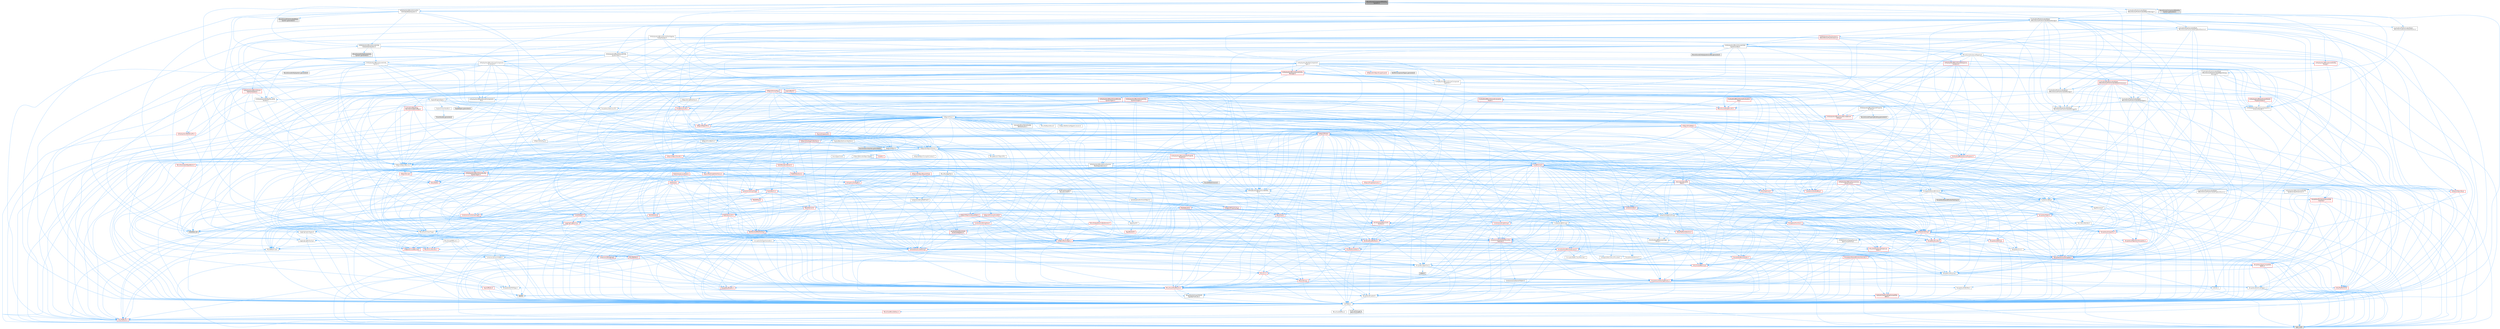 digraph "MovieSceneComponentMobilitySystem.h"
{
 // INTERACTIVE_SVG=YES
 // LATEX_PDF_SIZE
  bgcolor="transparent";
  edge [fontname=Helvetica,fontsize=10,labelfontname=Helvetica,labelfontsize=10];
  node [fontname=Helvetica,fontsize=10,shape=box,height=0.2,width=0.4];
  Node1 [id="Node000001",label="MovieSceneComponentMobility\lSystem.h",height=0.2,width=0.4,color="gray40", fillcolor="grey60", style="filled", fontcolor="black",tooltip=" "];
  Node1 -> Node2 [id="edge1_Node000001_Node000002",color="steelblue1",style="solid",tooltip=" "];
  Node2 [id="Node000002",label="EntitySystem/MovieSceneEntity\lInstantiatorSystem.h",height=0.2,width=0.4,color="grey40", fillcolor="white", style="filled",URL="$d1/d77/MovieSceneEntityInstantiatorSystem_8h.html",tooltip=" "];
  Node2 -> Node3 [id="edge2_Node000002_Node000003",color="steelblue1",style="solid",tooltip=" "];
  Node3 [id="Node000003",label="EntitySystem/MovieSceneEntity\lIDs.h",height=0.2,width=0.4,color="grey40", fillcolor="white", style="filled",URL="$db/d36/MovieSceneEntityIDs_8h.html",tooltip=" "];
  Node3 -> Node4 [id="edge3_Node000003_Node000004",color="steelblue1",style="solid",tooltip=" "];
  Node4 [id="Node000004",label="Containers/BitArray.h",height=0.2,width=0.4,color="grey40", fillcolor="white", style="filled",URL="$d1/de4/BitArray_8h.html",tooltip=" "];
  Node4 -> Node5 [id="edge4_Node000004_Node000005",color="steelblue1",style="solid",tooltip=" "];
  Node5 [id="Node000005",label="Containers/ContainerAllocation\lPolicies.h",height=0.2,width=0.4,color="red", fillcolor="#FFF0F0", style="filled",URL="$d7/dff/ContainerAllocationPolicies_8h.html",tooltip=" "];
  Node5 -> Node6 [id="edge5_Node000005_Node000006",color="steelblue1",style="solid",tooltip=" "];
  Node6 [id="Node000006",label="CoreTypes.h",height=0.2,width=0.4,color="grey40", fillcolor="white", style="filled",URL="$dc/dec/CoreTypes_8h.html",tooltip=" "];
  Node6 -> Node7 [id="edge6_Node000006_Node000007",color="steelblue1",style="solid",tooltip=" "];
  Node7 [id="Node000007",label="HAL/Platform.h",height=0.2,width=0.4,color="red", fillcolor="#FFF0F0", style="filled",URL="$d9/dd0/Platform_8h.html",tooltip=" "];
  Node7 -> Node10 [id="edge7_Node000007_Node000010",color="steelblue1",style="solid",tooltip=" "];
  Node10 [id="Node000010",label="type_traits",height=0.2,width=0.4,color="grey60", fillcolor="#E0E0E0", style="filled",tooltip=" "];
  Node6 -> Node17 [id="edge8_Node000006_Node000017",color="steelblue1",style="solid",tooltip=" "];
  Node17 [id="Node000017",label="ProfilingDebugging\l/UMemoryDefines.h",height=0.2,width=0.4,color="grey40", fillcolor="white", style="filled",URL="$d2/da2/UMemoryDefines_8h.html",tooltip=" "];
  Node6 -> Node18 [id="edge9_Node000006_Node000018",color="steelblue1",style="solid",tooltip=" "];
  Node18 [id="Node000018",label="Misc/CoreMiscDefines.h",height=0.2,width=0.4,color="red", fillcolor="#FFF0F0", style="filled",URL="$da/d38/CoreMiscDefines_8h.html",tooltip=" "];
  Node18 -> Node7 [id="edge10_Node000018_Node000007",color="steelblue1",style="solid",tooltip=" "];
  Node6 -> Node19 [id="edge11_Node000006_Node000019",color="steelblue1",style="solid",tooltip=" "];
  Node19 [id="Node000019",label="Misc/CoreDefines.h",height=0.2,width=0.4,color="grey40", fillcolor="white", style="filled",URL="$d3/dd2/CoreDefines_8h.html",tooltip=" "];
  Node5 -> Node20 [id="edge12_Node000005_Node000020",color="steelblue1",style="solid",tooltip=" "];
  Node20 [id="Node000020",label="Containers/ContainerHelpers.h",height=0.2,width=0.4,color="grey40", fillcolor="white", style="filled",URL="$d7/d33/ContainerHelpers_8h.html",tooltip=" "];
  Node20 -> Node6 [id="edge13_Node000020_Node000006",color="steelblue1",style="solid",tooltip=" "];
  Node5 -> Node5 [id="edge14_Node000005_Node000005",color="steelblue1",style="solid",tooltip=" "];
  Node5 -> Node21 [id="edge15_Node000005_Node000021",color="steelblue1",style="solid",tooltip=" "];
  Node21 [id="Node000021",label="HAL/PlatformMath.h",height=0.2,width=0.4,color="red", fillcolor="#FFF0F0", style="filled",URL="$dc/d53/PlatformMath_8h.html",tooltip=" "];
  Node21 -> Node6 [id="edge16_Node000021_Node000006",color="steelblue1",style="solid",tooltip=" "];
  Node5 -> Node91 [id="edge17_Node000005_Node000091",color="steelblue1",style="solid",tooltip=" "];
  Node91 [id="Node000091",label="HAL/UnrealMemory.h",height=0.2,width=0.4,color="red", fillcolor="#FFF0F0", style="filled",URL="$d9/d96/UnrealMemory_8h.html",tooltip=" "];
  Node91 -> Node6 [id="edge18_Node000091_Node000006",color="steelblue1",style="solid",tooltip=" "];
  Node5 -> Node43 [id="edge19_Node000005_Node000043",color="steelblue1",style="solid",tooltip=" "];
  Node43 [id="Node000043",label="Misc/AssertionMacros.h",height=0.2,width=0.4,color="red", fillcolor="#FFF0F0", style="filled",URL="$d0/dfa/AssertionMacros_8h.html",tooltip=" "];
  Node43 -> Node6 [id="edge20_Node000043_Node000006",color="steelblue1",style="solid",tooltip=" "];
  Node43 -> Node7 [id="edge21_Node000043_Node000007",color="steelblue1",style="solid",tooltip=" "];
  Node43 -> Node66 [id="edge22_Node000043_Node000066",color="steelblue1",style="solid",tooltip=" "];
  Node66 [id="Node000066",label="Templates/EnableIf.h",height=0.2,width=0.4,color="grey40", fillcolor="white", style="filled",URL="$d7/d60/EnableIf_8h.html",tooltip=" "];
  Node66 -> Node6 [id="edge23_Node000066_Node000006",color="steelblue1",style="solid",tooltip=" "];
  Node43 -> Node67 [id="edge24_Node000043_Node000067",color="steelblue1",style="solid",tooltip=" "];
  Node67 [id="Node000067",label="Templates/IsArrayOrRefOf\lTypeByPredicate.h",height=0.2,width=0.4,color="grey40", fillcolor="white", style="filled",URL="$d6/da1/IsArrayOrRefOfTypeByPredicate_8h.html",tooltip=" "];
  Node67 -> Node6 [id="edge25_Node000067_Node000006",color="steelblue1",style="solid",tooltip=" "];
  Node43 -> Node70 [id="edge26_Node000043_Node000070",color="steelblue1",style="solid",tooltip=" "];
  Node70 [id="Node000070",label="Traits/IsCharEncodingCompatible\lWith.h",height=0.2,width=0.4,color="red", fillcolor="#FFF0F0", style="filled",URL="$df/dd1/IsCharEncodingCompatibleWith_8h.html",tooltip=" "];
  Node70 -> Node10 [id="edge27_Node000070_Node000010",color="steelblue1",style="solid",tooltip=" "];
  Node43 -> Node79 [id="edge28_Node000043_Node000079",color="steelblue1",style="solid",tooltip=" "];
  Node79 [id="Node000079",label="atomic",height=0.2,width=0.4,color="grey60", fillcolor="#E0E0E0", style="filled",tooltip=" "];
  Node5 -> Node109 [id="edge29_Node000005_Node000109",color="steelblue1",style="solid",tooltip=" "];
  Node109 [id="Node000109",label="Templates/MemoryOps.h",height=0.2,width=0.4,color="red", fillcolor="#FFF0F0", style="filled",URL="$db/dea/MemoryOps_8h.html",tooltip=" "];
  Node109 -> Node6 [id="edge30_Node000109_Node000006",color="steelblue1",style="solid",tooltip=" "];
  Node109 -> Node91 [id="edge31_Node000109_Node000091",color="steelblue1",style="solid",tooltip=" "];
  Node109 -> Node74 [id="edge32_Node000109_Node000074",color="steelblue1",style="solid",tooltip=" "];
  Node74 [id="Node000074",label="Templates/Requires.h",height=0.2,width=0.4,color="grey40", fillcolor="white", style="filled",URL="$dc/d96/Requires_8h.html",tooltip=" "];
  Node74 -> Node66 [id="edge33_Node000074_Node000066",color="steelblue1",style="solid",tooltip=" "];
  Node74 -> Node10 [id="edge34_Node000074_Node000010",color="steelblue1",style="solid",tooltip=" "];
  Node109 -> Node41 [id="edge35_Node000109_Node000041",color="steelblue1",style="solid",tooltip=" "];
  Node41 [id="Node000041",label="Templates/UnrealTypeTraits.h",height=0.2,width=0.4,color="red", fillcolor="#FFF0F0", style="filled",URL="$d2/d2d/UnrealTypeTraits_8h.html",tooltip=" "];
  Node41 -> Node6 [id="edge36_Node000041_Node000006",color="steelblue1",style="solid",tooltip=" "];
  Node41 -> Node43 [id="edge37_Node000041_Node000043",color="steelblue1",style="solid",tooltip=" "];
  Node41 -> Node37 [id="edge38_Node000041_Node000037",color="steelblue1",style="solid",tooltip=" "];
  Node37 [id="Node000037",label="Templates/AndOrNot.h",height=0.2,width=0.4,color="grey40", fillcolor="white", style="filled",URL="$db/d0a/AndOrNot_8h.html",tooltip=" "];
  Node37 -> Node6 [id="edge39_Node000037_Node000006",color="steelblue1",style="solid",tooltip=" "];
  Node41 -> Node66 [id="edge40_Node000041_Node000066",color="steelblue1",style="solid",tooltip=" "];
  Node41 -> Node69 [id="edge41_Node000041_Node000069",color="steelblue1",style="solid",tooltip=" "];
  Node69 [id="Node000069",label="IsEnum.h",height=0.2,width=0.4,color="grey40", fillcolor="white", style="filled",URL="$d4/de5/IsEnum_8h.html",tooltip=" "];
  Node41 -> Node81 [id="edge42_Node000041_Node000081",color="steelblue1",style="solid",tooltip=" "];
  Node81 [id="Node000081",label="Templates/Models.h",height=0.2,width=0.4,color="red", fillcolor="#FFF0F0", style="filled",URL="$d3/d0c/Models_8h.html",tooltip=" "];
  Node41 -> Node82 [id="edge43_Node000041_Node000082",color="steelblue1",style="solid",tooltip=" "];
  Node82 [id="Node000082",label="Templates/IsPODType.h",height=0.2,width=0.4,color="grey40", fillcolor="white", style="filled",URL="$d7/db1/IsPODType_8h.html",tooltip=" "];
  Node82 -> Node6 [id="edge44_Node000082_Node000006",color="steelblue1",style="solid",tooltip=" "];
  Node41 -> Node83 [id="edge45_Node000041_Node000083",color="steelblue1",style="solid",tooltip=" "];
  Node83 [id="Node000083",label="Templates/IsUECoreType.h",height=0.2,width=0.4,color="grey40", fillcolor="white", style="filled",URL="$d1/db8/IsUECoreType_8h.html",tooltip=" "];
  Node83 -> Node6 [id="edge46_Node000083_Node000006",color="steelblue1",style="solid",tooltip=" "];
  Node83 -> Node10 [id="edge47_Node000083_Node000010",color="steelblue1",style="solid",tooltip=" "];
  Node109 -> Node10 [id="edge48_Node000109_Node000010",color="steelblue1",style="solid",tooltip=" "];
  Node5 -> Node88 [id="edge49_Node000005_Node000088",color="steelblue1",style="solid",tooltip=" "];
  Node88 [id="Node000088",label="Templates/TypeCompatible\lBytes.h",height=0.2,width=0.4,color="red", fillcolor="#FFF0F0", style="filled",URL="$df/d0a/TypeCompatibleBytes_8h.html",tooltip=" "];
  Node88 -> Node6 [id="edge50_Node000088_Node000006",color="steelblue1",style="solid",tooltip=" "];
  Node88 -> Node10 [id="edge51_Node000088_Node000010",color="steelblue1",style="solid",tooltip=" "];
  Node5 -> Node10 [id="edge52_Node000005_Node000010",color="steelblue1",style="solid",tooltip=" "];
  Node4 -> Node6 [id="edge53_Node000004_Node000006",color="steelblue1",style="solid",tooltip=" "];
  Node4 -> Node59 [id="edge54_Node000004_Node000059",color="steelblue1",style="solid",tooltip=" "];
  Node59 [id="Node000059",label="HAL/PlatformAtomics.h",height=0.2,width=0.4,color="red", fillcolor="#FFF0F0", style="filled",URL="$d3/d36/PlatformAtomics_8h.html",tooltip=" "];
  Node59 -> Node6 [id="edge55_Node000059_Node000006",color="steelblue1",style="solid",tooltip=" "];
  Node4 -> Node91 [id="edge56_Node000004_Node000091",color="steelblue1",style="solid",tooltip=" "];
  Node4 -> Node111 [id="edge57_Node000004_Node000111",color="steelblue1",style="solid",tooltip=" "];
  Node111 [id="Node000111",label="Math/UnrealMathUtility.h",height=0.2,width=0.4,color="red", fillcolor="#FFF0F0", style="filled",URL="$db/db8/UnrealMathUtility_8h.html",tooltip=" "];
  Node111 -> Node6 [id="edge58_Node000111_Node000006",color="steelblue1",style="solid",tooltip=" "];
  Node111 -> Node43 [id="edge59_Node000111_Node000043",color="steelblue1",style="solid",tooltip=" "];
  Node111 -> Node21 [id="edge60_Node000111_Node000021",color="steelblue1",style="solid",tooltip=" "];
  Node111 -> Node49 [id="edge61_Node000111_Node000049",color="steelblue1",style="solid",tooltip=" "];
  Node49 [id="Node000049",label="Math/MathFwd.h",height=0.2,width=0.4,color="grey40", fillcolor="white", style="filled",URL="$d2/d10/MathFwd_8h.html",tooltip=" "];
  Node49 -> Node7 [id="edge62_Node000049_Node000007",color="steelblue1",style="solid",tooltip=" "];
  Node111 -> Node74 [id="edge63_Node000111_Node000074",color="steelblue1",style="solid",tooltip=" "];
  Node4 -> Node43 [id="edge64_Node000004_Node000043",color="steelblue1",style="solid",tooltip=" "];
  Node4 -> Node54 [id="edge65_Node000004_Node000054",color="steelblue1",style="solid",tooltip=" "];
  Node54 [id="Node000054",label="Misc/EnumClassFlags.h",height=0.2,width=0.4,color="grey40", fillcolor="white", style="filled",URL="$d8/de7/EnumClassFlags_8h.html",tooltip=" "];
  Node4 -> Node112 [id="edge66_Node000004_Node000112",color="steelblue1",style="solid",tooltip=" "];
  Node112 [id="Node000112",label="Serialization/Archive.h",height=0.2,width=0.4,color="red", fillcolor="#FFF0F0", style="filled",URL="$d7/d3b/Archive_8h.html",tooltip=" "];
  Node112 -> Node6 [id="edge67_Node000112_Node000006",color="steelblue1",style="solid",tooltip=" "];
  Node112 -> Node49 [id="edge68_Node000112_Node000049",color="steelblue1",style="solid",tooltip=" "];
  Node112 -> Node43 [id="edge69_Node000112_Node000043",color="steelblue1",style="solid",tooltip=" "];
  Node112 -> Node66 [id="edge70_Node000112_Node000066",color="steelblue1",style="solid",tooltip=" "];
  Node112 -> Node67 [id="edge71_Node000112_Node000067",color="steelblue1",style="solid",tooltip=" "];
  Node112 -> Node121 [id="edge72_Node000112_Node000121",color="steelblue1",style="solid",tooltip=" "];
  Node121 [id="Node000121",label="Templates/UnrealTemplate.h",height=0.2,width=0.4,color="red", fillcolor="#FFF0F0", style="filled",URL="$d4/d24/UnrealTemplate_8h.html",tooltip=" "];
  Node121 -> Node6 [id="edge73_Node000121_Node000006",color="steelblue1",style="solid",tooltip=" "];
  Node121 -> Node91 [id="edge74_Node000121_Node000091",color="steelblue1",style="solid",tooltip=" "];
  Node121 -> Node41 [id="edge75_Node000121_Node000041",color="steelblue1",style="solid",tooltip=" "];
  Node121 -> Node74 [id="edge76_Node000121_Node000074",color="steelblue1",style="solid",tooltip=" "];
  Node121 -> Node88 [id="edge77_Node000121_Node000088",color="steelblue1",style="solid",tooltip=" "];
  Node121 -> Node10 [id="edge78_Node000121_Node000010",color="steelblue1",style="solid",tooltip=" "];
  Node112 -> Node70 [id="edge79_Node000112_Node000070",color="steelblue1",style="solid",tooltip=" "];
  Node4 -> Node125 [id="edge80_Node000004_Node000125",color="steelblue1",style="solid",tooltip=" "];
  Node125 [id="Node000125",label="Serialization/MemoryImage\lWriter.h",height=0.2,width=0.4,color="grey40", fillcolor="white", style="filled",URL="$d0/d08/MemoryImageWriter_8h.html",tooltip=" "];
  Node125 -> Node6 [id="edge81_Node000125_Node000006",color="steelblue1",style="solid",tooltip=" "];
  Node125 -> Node126 [id="edge82_Node000125_Node000126",color="steelblue1",style="solid",tooltip=" "];
  Node126 [id="Node000126",label="Serialization/MemoryLayout.h",height=0.2,width=0.4,color="red", fillcolor="#FFF0F0", style="filled",URL="$d7/d66/MemoryLayout_8h.html",tooltip=" "];
  Node126 -> Node127 [id="edge83_Node000126_Node000127",color="steelblue1",style="solid",tooltip=" "];
  Node127 [id="Node000127",label="Concepts/StaticClassProvider.h",height=0.2,width=0.4,color="grey40", fillcolor="white", style="filled",URL="$dd/d83/StaticClassProvider_8h.html",tooltip=" "];
  Node126 -> Node128 [id="edge84_Node000126_Node000128",color="steelblue1",style="solid",tooltip=" "];
  Node128 [id="Node000128",label="Concepts/StaticStructProvider.h",height=0.2,width=0.4,color="grey40", fillcolor="white", style="filled",URL="$d5/d77/StaticStructProvider_8h.html",tooltip=" "];
  Node126 -> Node129 [id="edge85_Node000126_Node000129",color="steelblue1",style="solid",tooltip=" "];
  Node129 [id="Node000129",label="Containers/EnumAsByte.h",height=0.2,width=0.4,color="grey40", fillcolor="white", style="filled",URL="$d6/d9a/EnumAsByte_8h.html",tooltip=" "];
  Node129 -> Node6 [id="edge86_Node000129_Node000006",color="steelblue1",style="solid",tooltip=" "];
  Node129 -> Node82 [id="edge87_Node000129_Node000082",color="steelblue1",style="solid",tooltip=" "];
  Node129 -> Node130 [id="edge88_Node000129_Node000130",color="steelblue1",style="solid",tooltip=" "];
  Node130 [id="Node000130",label="Templates/TypeHash.h",height=0.2,width=0.4,color="grey40", fillcolor="white", style="filled",URL="$d1/d62/TypeHash_8h.html",tooltip=" "];
  Node130 -> Node6 [id="edge89_Node000130_Node000006",color="steelblue1",style="solid",tooltip=" "];
  Node130 -> Node74 [id="edge90_Node000130_Node000074",color="steelblue1",style="solid",tooltip=" "];
  Node130 -> Node131 [id="edge91_Node000130_Node000131",color="steelblue1",style="solid",tooltip=" "];
  Node131 [id="Node000131",label="Misc/Crc.h",height=0.2,width=0.4,color="red", fillcolor="#FFF0F0", style="filled",URL="$d4/dd2/Crc_8h.html",tooltip=" "];
  Node131 -> Node6 [id="edge92_Node000131_Node000006",color="steelblue1",style="solid",tooltip=" "];
  Node131 -> Node43 [id="edge93_Node000131_Node000043",color="steelblue1",style="solid",tooltip=" "];
  Node131 -> Node132 [id="edge94_Node000131_Node000132",color="steelblue1",style="solid",tooltip=" "];
  Node132 [id="Node000132",label="Misc/CString.h",height=0.2,width=0.4,color="red", fillcolor="#FFF0F0", style="filled",URL="$d2/d49/CString_8h.html",tooltip=" "];
  Node132 -> Node6 [id="edge95_Node000132_Node000006",color="steelblue1",style="solid",tooltip=" "];
  Node132 -> Node27 [id="edge96_Node000132_Node000027",color="steelblue1",style="solid",tooltip=" "];
  Node27 [id="Node000027",label="HAL/PlatformCrt.h",height=0.2,width=0.4,color="red", fillcolor="#FFF0F0", style="filled",URL="$d8/d75/PlatformCrt_8h.html",tooltip=" "];
  Node132 -> Node43 [id="edge97_Node000132_Node000043",color="steelblue1",style="solid",tooltip=" "];
  Node132 -> Node67 [id="edge98_Node000132_Node000067",color="steelblue1",style="solid",tooltip=" "];
  Node132 -> Node70 [id="edge99_Node000132_Node000070",color="steelblue1",style="solid",tooltip=" "];
  Node131 -> Node41 [id="edge100_Node000131_Node000041",color="steelblue1",style="solid",tooltip=" "];
  Node130 -> Node136 [id="edge101_Node000130_Node000136",color="steelblue1",style="solid",tooltip=" "];
  Node136 [id="Node000136",label="stdint.h",height=0.2,width=0.4,color="grey60", fillcolor="#E0E0E0", style="filled",tooltip=" "];
  Node130 -> Node10 [id="edge102_Node000130_Node000010",color="steelblue1",style="solid",tooltip=" "];
  Node126 -> Node46 [id="edge103_Node000126_Node000046",color="steelblue1",style="solid",tooltip=" "];
  Node46 [id="Node000046",label="Containers/StringFwd.h",height=0.2,width=0.4,color="red", fillcolor="#FFF0F0", style="filled",URL="$df/d37/StringFwd_8h.html",tooltip=" "];
  Node46 -> Node6 [id="edge104_Node000046_Node000006",color="steelblue1",style="solid",tooltip=" "];
  Node126 -> Node91 [id="edge105_Node000126_Node000091",color="steelblue1",style="solid",tooltip=" "];
  Node126 -> Node66 [id="edge106_Node000126_Node000066",color="steelblue1",style="solid",tooltip=" "];
  Node126 -> Node138 [id="edge107_Node000126_Node000138",color="steelblue1",style="solid",tooltip=" "];
  Node138 [id="Node000138",label="Templates/IsAbstract.h",height=0.2,width=0.4,color="grey40", fillcolor="white", style="filled",URL="$d8/db7/IsAbstract_8h.html",tooltip=" "];
  Node126 -> Node81 [id="edge108_Node000126_Node000081",color="steelblue1",style="solid",tooltip=" "];
  Node126 -> Node121 [id="edge109_Node000126_Node000121",color="steelblue1",style="solid",tooltip=" "];
  Node4 -> Node126 [id="edge110_Node000004_Node000126",color="steelblue1",style="solid",tooltip=" "];
  Node4 -> Node66 [id="edge111_Node000004_Node000066",color="steelblue1",style="solid",tooltip=" "];
  Node4 -> Node139 [id="edge112_Node000004_Node000139",color="steelblue1",style="solid",tooltip=" "];
  Node139 [id="Node000139",label="Templates/Invoke.h",height=0.2,width=0.4,color="red", fillcolor="#FFF0F0", style="filled",URL="$d7/deb/Invoke_8h.html",tooltip=" "];
  Node139 -> Node6 [id="edge113_Node000139_Node000006",color="steelblue1",style="solid",tooltip=" "];
  Node139 -> Node121 [id="edge114_Node000139_Node000121",color="steelblue1",style="solid",tooltip=" "];
  Node139 -> Node10 [id="edge115_Node000139_Node000010",color="steelblue1",style="solid",tooltip=" "];
  Node4 -> Node121 [id="edge116_Node000004_Node000121",color="steelblue1",style="solid",tooltip=" "];
  Node4 -> Node41 [id="edge117_Node000004_Node000041",color="steelblue1",style="solid",tooltip=" "];
  Node3 -> Node5 [id="edge118_Node000003_Node000005",color="steelblue1",style="solid",tooltip=" "];
  Node3 -> Node6 [id="edge119_Node000003_Node000006",color="steelblue1",style="solid",tooltip=" "];
  Node3 -> Node43 [id="edge120_Node000003_Node000043",color="steelblue1",style="solid",tooltip=" "];
  Node3 -> Node141 [id="edge121_Node000003_Node000141",color="steelblue1",style="solid",tooltip=" "];
  Node141 [id="Node000141",label="Misc/Guid.h",height=0.2,width=0.4,color="red", fillcolor="#FFF0F0", style="filled",URL="$d6/d2a/Guid_8h.html",tooltip=" "];
  Node141 -> Node46 [id="edge122_Node000141_Node000046",color="steelblue1",style="solid",tooltip=" "];
  Node141 -> Node142 [id="edge123_Node000141_Node000142",color="steelblue1",style="solid",tooltip=" "];
  Node142 [id="Node000142",label="Containers/UnrealString.h",height=0.2,width=0.4,color="red", fillcolor="#FFF0F0", style="filled",URL="$d5/dba/UnrealString_8h.html",tooltip=" "];
  Node141 -> Node6 [id="edge124_Node000141_Node000006",color="steelblue1",style="solid",tooltip=" "];
  Node141 -> Node43 [id="edge125_Node000141_Node000043",color="steelblue1",style="solid",tooltip=" "];
  Node141 -> Node131 [id="edge126_Node000141_Node000131",color="steelblue1",style="solid",tooltip=" "];
  Node141 -> Node112 [id="edge127_Node000141_Node000112",color="steelblue1",style="solid",tooltip=" "];
  Node141 -> Node126 [id="edge128_Node000141_Node000126",color="steelblue1",style="solid",tooltip=" "];
  Node141 -> Node147 [id="edge129_Node000141_Node000147",color="steelblue1",style="solid",tooltip=" "];
  Node147 [id="Node000147",label="Serialization/Structured\lArchive.h",height=0.2,width=0.4,color="red", fillcolor="#FFF0F0", style="filled",URL="$d9/d1e/StructuredArchive_8h.html",tooltip=" "];
  Node147 -> Node148 [id="edge130_Node000147_Node000148",color="steelblue1",style="solid",tooltip=" "];
  Node148 [id="Node000148",label="Containers/Array.h",height=0.2,width=0.4,color="red", fillcolor="#FFF0F0", style="filled",URL="$df/dd0/Array_8h.html",tooltip=" "];
  Node148 -> Node6 [id="edge131_Node000148_Node000006",color="steelblue1",style="solid",tooltip=" "];
  Node148 -> Node43 [id="edge132_Node000148_Node000043",color="steelblue1",style="solid",tooltip=" "];
  Node148 -> Node149 [id="edge133_Node000148_Node000149",color="steelblue1",style="solid",tooltip=" "];
  Node149 [id="Node000149",label="Misc/IntrusiveUnsetOptional\lState.h",height=0.2,width=0.4,color="red", fillcolor="#FFF0F0", style="filled",URL="$d2/d0a/IntrusiveUnsetOptionalState_8h.html",tooltip=" "];
  Node148 -> Node91 [id="edge134_Node000148_Node000091",color="steelblue1",style="solid",tooltip=" "];
  Node148 -> Node41 [id="edge135_Node000148_Node000041",color="steelblue1",style="solid",tooltip=" "];
  Node148 -> Node121 [id="edge136_Node000148_Node000121",color="steelblue1",style="solid",tooltip=" "];
  Node148 -> Node5 [id="edge137_Node000148_Node000005",color="steelblue1",style="solid",tooltip=" "];
  Node148 -> Node154 [id="edge138_Node000148_Node000154",color="steelblue1",style="solid",tooltip=" "];
  Node154 [id="Node000154",label="Containers/ContainerElement\lTypeCompatibility.h",height=0.2,width=0.4,color="grey40", fillcolor="white", style="filled",URL="$df/ddf/ContainerElementTypeCompatibility_8h.html",tooltip=" "];
  Node154 -> Node6 [id="edge139_Node000154_Node000006",color="steelblue1",style="solid",tooltip=" "];
  Node154 -> Node41 [id="edge140_Node000154_Node000041",color="steelblue1",style="solid",tooltip=" "];
  Node148 -> Node112 [id="edge141_Node000148_Node000112",color="steelblue1",style="solid",tooltip=" "];
  Node148 -> Node125 [id="edge142_Node000148_Node000125",color="steelblue1",style="solid",tooltip=" "];
  Node148 -> Node166 [id="edge143_Node000148_Node000166",color="steelblue1",style="solid",tooltip=" "];
  Node166 [id="Node000166",label="Concepts/GetTypeHashable.h",height=0.2,width=0.4,color="grey40", fillcolor="white", style="filled",URL="$d3/da2/GetTypeHashable_8h.html",tooltip=" "];
  Node166 -> Node6 [id="edge144_Node000166_Node000006",color="steelblue1",style="solid",tooltip=" "];
  Node166 -> Node130 [id="edge145_Node000166_Node000130",color="steelblue1",style="solid",tooltip=" "];
  Node148 -> Node139 [id="edge146_Node000148_Node000139",color="steelblue1",style="solid",tooltip=" "];
  Node148 -> Node160 [id="edge147_Node000148_Node000160",color="steelblue1",style="solid",tooltip=" "];
  Node160 [id="Node000160",label="Templates/Less.h",height=0.2,width=0.4,color="grey40", fillcolor="white", style="filled",URL="$de/dc8/Less_8h.html",tooltip=" "];
  Node160 -> Node6 [id="edge148_Node000160_Node000006",color="steelblue1",style="solid",tooltip=" "];
  Node160 -> Node121 [id="edge149_Node000160_Node000121",color="steelblue1",style="solid",tooltip=" "];
  Node148 -> Node74 [id="edge150_Node000148_Node000074",color="steelblue1",style="solid",tooltip=" "];
  Node148 -> Node168 [id="edge151_Node000148_Node000168",color="steelblue1",style="solid",tooltip=" "];
  Node168 [id="Node000168",label="Templates/Sorting.h",height=0.2,width=0.4,color="red", fillcolor="#FFF0F0", style="filled",URL="$d3/d9e/Sorting_8h.html",tooltip=" "];
  Node168 -> Node6 [id="edge152_Node000168_Node000006",color="steelblue1",style="solid",tooltip=" "];
  Node168 -> Node21 [id="edge153_Node000168_Node000021",color="steelblue1",style="solid",tooltip=" "];
  Node168 -> Node160 [id="edge154_Node000168_Node000160",color="steelblue1",style="solid",tooltip=" "];
  Node148 -> Node171 [id="edge155_Node000148_Node000171",color="steelblue1",style="solid",tooltip=" "];
  Node171 [id="Node000171",label="Templates/AlignmentTemplates.h",height=0.2,width=0.4,color="red", fillcolor="#FFF0F0", style="filled",URL="$dd/d32/AlignmentTemplates_8h.html",tooltip=" "];
  Node171 -> Node6 [id="edge156_Node000171_Node000006",color="steelblue1",style="solid",tooltip=" "];
  Node148 -> Node10 [id="edge157_Node000148_Node000010",color="steelblue1",style="solid",tooltip=" "];
  Node147 -> Node5 [id="edge158_Node000147_Node000005",color="steelblue1",style="solid",tooltip=" "];
  Node147 -> Node6 [id="edge159_Node000147_Node000006",color="steelblue1",style="solid",tooltip=" "];
  Node147 -> Node112 [id="edge160_Node000147_Node000112",color="steelblue1",style="solid",tooltip=" "];
  Node147 -> Node175 [id="edge161_Node000147_Node000175",color="steelblue1",style="solid",tooltip=" "];
  Node175 [id="Node000175",label="Serialization/Structured\lArchiveAdapters.h",height=0.2,width=0.4,color="red", fillcolor="#FFF0F0", style="filled",URL="$d3/de1/StructuredArchiveAdapters_8h.html",tooltip=" "];
  Node175 -> Node6 [id="edge162_Node000175_Node000006",color="steelblue1",style="solid",tooltip=" "];
  Node175 -> Node81 [id="edge163_Node000175_Node000081",color="steelblue1",style="solid",tooltip=" "];
  Node3 -> Node130 [id="edge164_Node000003_Node000130",color="steelblue1",style="solid",tooltip=" "];
  Node3 -> Node26 [id="edge165_Node000003_Node000026",color="steelblue1",style="solid",tooltip=" "];
  Node26 [id="Node000026",label="initializer_list",height=0.2,width=0.4,color="grey60", fillcolor="#E0E0E0", style="filled",tooltip=" "];
  Node2 -> Node187 [id="edge166_Node000002_Node000187",color="steelblue1",style="solid",tooltip=" "];
  Node187 [id="Node000187",label="EntitySystem/MovieSceneEntity\lSystem.h",height=0.2,width=0.4,color="grey40", fillcolor="white", style="filled",URL="$dd/d4b/MovieSceneEntitySystem_8h.html",tooltip=" "];
  Node187 -> Node188 [id="edge167_Node000187_Node000188",color="steelblue1",style="solid",tooltip=" "];
  Node188 [id="Node000188",label="Async/TaskGraphInterfaces.h",height=0.2,width=0.4,color="red", fillcolor="#FFF0F0", style="filled",URL="$d2/d4c/TaskGraphInterfaces_8h.html",tooltip=" "];
  Node188 -> Node6 [id="edge168_Node000188_Node000006",color="steelblue1",style="solid",tooltip=" "];
  Node188 -> Node43 [id="edge169_Node000188_Node000043",color="steelblue1",style="solid",tooltip=" "];
  Node188 -> Node5 [id="edge170_Node000188_Node000005",color="steelblue1",style="solid",tooltip=" "];
  Node188 -> Node148 [id="edge171_Node000188_Node000148",color="steelblue1",style="solid",tooltip=" "];
  Node188 -> Node142 [id="edge172_Node000188_Node000142",color="steelblue1",style="solid",tooltip=" "];
  Node188 -> Node189 [id="edge173_Node000188_Node000189",color="steelblue1",style="solid",tooltip=" "];
  Node189 [id="Node000189",label="Templates/Function.h",height=0.2,width=0.4,color="red", fillcolor="#FFF0F0", style="filled",URL="$df/df5/Function_8h.html",tooltip=" "];
  Node189 -> Node6 [id="edge174_Node000189_Node000006",color="steelblue1",style="solid",tooltip=" "];
  Node189 -> Node43 [id="edge175_Node000189_Node000043",color="steelblue1",style="solid",tooltip=" "];
  Node189 -> Node149 [id="edge176_Node000189_Node000149",color="steelblue1",style="solid",tooltip=" "];
  Node189 -> Node91 [id="edge177_Node000189_Node000091",color="steelblue1",style="solid",tooltip=" "];
  Node189 -> Node41 [id="edge178_Node000189_Node000041",color="steelblue1",style="solid",tooltip=" "];
  Node189 -> Node139 [id="edge179_Node000189_Node000139",color="steelblue1",style="solid",tooltip=" "];
  Node189 -> Node121 [id="edge180_Node000189_Node000121",color="steelblue1",style="solid",tooltip=" "];
  Node189 -> Node74 [id="edge181_Node000189_Node000074",color="steelblue1",style="solid",tooltip=" "];
  Node189 -> Node111 [id="edge182_Node000189_Node000111",color="steelblue1",style="solid",tooltip=" "];
  Node189 -> Node10 [id="edge183_Node000189_Node000010",color="steelblue1",style="solid",tooltip=" "];
  Node188 -> Node191 [id="edge184_Node000188_Node000191",color="steelblue1",style="solid",tooltip=" "];
  Node191 [id="Node000191",label="Delegates/Delegate.h",height=0.2,width=0.4,color="red", fillcolor="#FFF0F0", style="filled",URL="$d4/d80/Delegate_8h.html",tooltip=" "];
  Node191 -> Node6 [id="edge185_Node000191_Node000006",color="steelblue1",style="solid",tooltip=" "];
  Node191 -> Node43 [id="edge186_Node000191_Node000043",color="steelblue1",style="solid",tooltip=" "];
  Node191 -> Node192 [id="edge187_Node000191_Node000192",color="steelblue1",style="solid",tooltip=" "];
  Node192 [id="Node000192",label="UObject/NameTypes.h",height=0.2,width=0.4,color="red", fillcolor="#FFF0F0", style="filled",URL="$d6/d35/NameTypes_8h.html",tooltip=" "];
  Node192 -> Node6 [id="edge188_Node000192_Node000006",color="steelblue1",style="solid",tooltip=" "];
  Node192 -> Node43 [id="edge189_Node000192_Node000043",color="steelblue1",style="solid",tooltip=" "];
  Node192 -> Node91 [id="edge190_Node000192_Node000091",color="steelblue1",style="solid",tooltip=" "];
  Node192 -> Node41 [id="edge191_Node000192_Node000041",color="steelblue1",style="solid",tooltip=" "];
  Node192 -> Node121 [id="edge192_Node000192_Node000121",color="steelblue1",style="solid",tooltip=" "];
  Node192 -> Node142 [id="edge193_Node000192_Node000142",color="steelblue1",style="solid",tooltip=" "];
  Node192 -> Node193 [id="edge194_Node000192_Node000193",color="steelblue1",style="solid",tooltip=" "];
  Node193 [id="Node000193",label="HAL/CriticalSection.h",height=0.2,width=0.4,color="red", fillcolor="#FFF0F0", style="filled",URL="$d6/d90/CriticalSection_8h.html",tooltip=" "];
  Node192 -> Node46 [id="edge195_Node000192_Node000046",color="steelblue1",style="solid",tooltip=" "];
  Node192 -> Node197 [id="edge196_Node000192_Node000197",color="steelblue1",style="solid",tooltip=" "];
  Node197 [id="Node000197",label="UObject/UnrealNames.h",height=0.2,width=0.4,color="red", fillcolor="#FFF0F0", style="filled",URL="$d8/db1/UnrealNames_8h.html",tooltip=" "];
  Node197 -> Node6 [id="edge197_Node000197_Node000006",color="steelblue1",style="solid",tooltip=" "];
  Node192 -> Node126 [id="edge198_Node000192_Node000126",color="steelblue1",style="solid",tooltip=" "];
  Node192 -> Node149 [id="edge199_Node000192_Node000149",color="steelblue1",style="solid",tooltip=" "];
  Node191 -> Node205 [id="edge200_Node000191_Node000205",color="steelblue1",style="solid",tooltip=" "];
  Node205 [id="Node000205",label="Templates/SharedPointer.h",height=0.2,width=0.4,color="grey40", fillcolor="white", style="filled",URL="$d2/d17/SharedPointer_8h.html",tooltip=" "];
  Node205 -> Node6 [id="edge201_Node000205_Node000006",color="steelblue1",style="solid",tooltip=" "];
  Node205 -> Node149 [id="edge202_Node000205_Node000149",color="steelblue1",style="solid",tooltip=" "];
  Node205 -> Node206 [id="edge203_Node000205_Node000206",color="steelblue1",style="solid",tooltip=" "];
  Node206 [id="Node000206",label="Templates/PointerIsConvertible\lFromTo.h",height=0.2,width=0.4,color="red", fillcolor="#FFF0F0", style="filled",URL="$d6/d65/PointerIsConvertibleFromTo_8h.html",tooltip=" "];
  Node206 -> Node6 [id="edge204_Node000206_Node000006",color="steelblue1",style="solid",tooltip=" "];
  Node206 -> Node10 [id="edge205_Node000206_Node000010",color="steelblue1",style="solid",tooltip=" "];
  Node205 -> Node43 [id="edge206_Node000205_Node000043",color="steelblue1",style="solid",tooltip=" "];
  Node205 -> Node91 [id="edge207_Node000205_Node000091",color="steelblue1",style="solid",tooltip=" "];
  Node205 -> Node148 [id="edge208_Node000205_Node000148",color="steelblue1",style="solid",tooltip=" "];
  Node205 -> Node207 [id="edge209_Node000205_Node000207",color="steelblue1",style="solid",tooltip=" "];
  Node207 [id="Node000207",label="Containers/Map.h",height=0.2,width=0.4,color="grey40", fillcolor="white", style="filled",URL="$df/d79/Map_8h.html",tooltip=" "];
  Node207 -> Node6 [id="edge210_Node000207_Node000006",color="steelblue1",style="solid",tooltip=" "];
  Node207 -> Node208 [id="edge211_Node000207_Node000208",color="steelblue1",style="solid",tooltip=" "];
  Node208 [id="Node000208",label="Algo/Reverse.h",height=0.2,width=0.4,color="grey40", fillcolor="white", style="filled",URL="$d5/d93/Reverse_8h.html",tooltip=" "];
  Node208 -> Node6 [id="edge212_Node000208_Node000006",color="steelblue1",style="solid",tooltip=" "];
  Node208 -> Node121 [id="edge213_Node000208_Node000121",color="steelblue1",style="solid",tooltip=" "];
  Node207 -> Node154 [id="edge214_Node000207_Node000154",color="steelblue1",style="solid",tooltip=" "];
  Node207 -> Node209 [id="edge215_Node000207_Node000209",color="steelblue1",style="solid",tooltip=" "];
  Node209 [id="Node000209",label="Containers/Set.h",height=0.2,width=0.4,color="red", fillcolor="#FFF0F0", style="filled",URL="$d4/d45/Set_8h.html",tooltip=" "];
  Node209 -> Node5 [id="edge216_Node000209_Node000005",color="steelblue1",style="solid",tooltip=" "];
  Node209 -> Node154 [id="edge217_Node000209_Node000154",color="steelblue1",style="solid",tooltip=" "];
  Node209 -> Node211 [id="edge218_Node000209_Node000211",color="steelblue1",style="solid",tooltip=" "];
  Node211 [id="Node000211",label="Containers/SparseArray.h",height=0.2,width=0.4,color="grey40", fillcolor="white", style="filled",URL="$d5/dbf/SparseArray_8h.html",tooltip=" "];
  Node211 -> Node6 [id="edge219_Node000211_Node000006",color="steelblue1",style="solid",tooltip=" "];
  Node211 -> Node43 [id="edge220_Node000211_Node000043",color="steelblue1",style="solid",tooltip=" "];
  Node211 -> Node91 [id="edge221_Node000211_Node000091",color="steelblue1",style="solid",tooltip=" "];
  Node211 -> Node41 [id="edge222_Node000211_Node000041",color="steelblue1",style="solid",tooltip=" "];
  Node211 -> Node121 [id="edge223_Node000211_Node000121",color="steelblue1",style="solid",tooltip=" "];
  Node211 -> Node5 [id="edge224_Node000211_Node000005",color="steelblue1",style="solid",tooltip=" "];
  Node211 -> Node160 [id="edge225_Node000211_Node000160",color="steelblue1",style="solid",tooltip=" "];
  Node211 -> Node148 [id="edge226_Node000211_Node000148",color="steelblue1",style="solid",tooltip=" "];
  Node211 -> Node111 [id="edge227_Node000211_Node000111",color="steelblue1",style="solid",tooltip=" "];
  Node211 -> Node212 [id="edge228_Node000211_Node000212",color="steelblue1",style="solid",tooltip=" "];
  Node212 [id="Node000212",label="Containers/ScriptArray.h",height=0.2,width=0.4,color="red", fillcolor="#FFF0F0", style="filled",URL="$dc/daf/ScriptArray_8h.html",tooltip=" "];
  Node212 -> Node6 [id="edge229_Node000212_Node000006",color="steelblue1",style="solid",tooltip=" "];
  Node212 -> Node43 [id="edge230_Node000212_Node000043",color="steelblue1",style="solid",tooltip=" "];
  Node212 -> Node91 [id="edge231_Node000212_Node000091",color="steelblue1",style="solid",tooltip=" "];
  Node212 -> Node5 [id="edge232_Node000212_Node000005",color="steelblue1",style="solid",tooltip=" "];
  Node212 -> Node148 [id="edge233_Node000212_Node000148",color="steelblue1",style="solid",tooltip=" "];
  Node212 -> Node26 [id="edge234_Node000212_Node000026",color="steelblue1",style="solid",tooltip=" "];
  Node211 -> Node4 [id="edge235_Node000211_Node000004",color="steelblue1",style="solid",tooltip=" "];
  Node211 -> Node147 [id="edge236_Node000211_Node000147",color="steelblue1",style="solid",tooltip=" "];
  Node211 -> Node125 [id="edge237_Node000211_Node000125",color="steelblue1",style="solid",tooltip=" "];
  Node211 -> Node142 [id="edge238_Node000211_Node000142",color="steelblue1",style="solid",tooltip=" "];
  Node211 -> Node149 [id="edge239_Node000211_Node000149",color="steelblue1",style="solid",tooltip=" "];
  Node209 -> Node23 [id="edge240_Node000209_Node000023",color="steelblue1",style="solid",tooltip=" "];
  Node23 [id="Node000023",label="Containers/ContainersFwd.h",height=0.2,width=0.4,color="red", fillcolor="#FFF0F0", style="filled",URL="$d4/d0a/ContainersFwd_8h.html",tooltip=" "];
  Node23 -> Node7 [id="edge241_Node000023_Node000007",color="steelblue1",style="solid",tooltip=" "];
  Node23 -> Node6 [id="edge242_Node000023_Node000006",color="steelblue1",style="solid",tooltip=" "];
  Node209 -> Node111 [id="edge243_Node000209_Node000111",color="steelblue1",style="solid",tooltip=" "];
  Node209 -> Node43 [id="edge244_Node000209_Node000043",color="steelblue1",style="solid",tooltip=" "];
  Node209 -> Node213 [id="edge245_Node000209_Node000213",color="steelblue1",style="solid",tooltip=" "];
  Node213 [id="Node000213",label="Misc/StructBuilder.h",height=0.2,width=0.4,color="grey40", fillcolor="white", style="filled",URL="$d9/db3/StructBuilder_8h.html",tooltip=" "];
  Node213 -> Node6 [id="edge246_Node000213_Node000006",color="steelblue1",style="solid",tooltip=" "];
  Node213 -> Node111 [id="edge247_Node000213_Node000111",color="steelblue1",style="solid",tooltip=" "];
  Node213 -> Node171 [id="edge248_Node000213_Node000171",color="steelblue1",style="solid",tooltip=" "];
  Node209 -> Node125 [id="edge249_Node000209_Node000125",color="steelblue1",style="solid",tooltip=" "];
  Node209 -> Node147 [id="edge250_Node000209_Node000147",color="steelblue1",style="solid",tooltip=" "];
  Node209 -> Node189 [id="edge251_Node000209_Node000189",color="steelblue1",style="solid",tooltip=" "];
  Node209 -> Node168 [id="edge252_Node000209_Node000168",color="steelblue1",style="solid",tooltip=" "];
  Node209 -> Node130 [id="edge253_Node000209_Node000130",color="steelblue1",style="solid",tooltip=" "];
  Node209 -> Node121 [id="edge254_Node000209_Node000121",color="steelblue1",style="solid",tooltip=" "];
  Node209 -> Node26 [id="edge255_Node000209_Node000026",color="steelblue1",style="solid",tooltip=" "];
  Node209 -> Node10 [id="edge256_Node000209_Node000010",color="steelblue1",style="solid",tooltip=" "];
  Node207 -> Node142 [id="edge257_Node000207_Node000142",color="steelblue1",style="solid",tooltip=" "];
  Node207 -> Node43 [id="edge258_Node000207_Node000043",color="steelblue1",style="solid",tooltip=" "];
  Node207 -> Node213 [id="edge259_Node000207_Node000213",color="steelblue1",style="solid",tooltip=" "];
  Node207 -> Node189 [id="edge260_Node000207_Node000189",color="steelblue1",style="solid",tooltip=" "];
  Node207 -> Node168 [id="edge261_Node000207_Node000168",color="steelblue1",style="solid",tooltip=" "];
  Node207 -> Node215 [id="edge262_Node000207_Node000215",color="steelblue1",style="solid",tooltip=" "];
  Node215 [id="Node000215",label="Templates/Tuple.h",height=0.2,width=0.4,color="red", fillcolor="#FFF0F0", style="filled",URL="$d2/d4f/Tuple_8h.html",tooltip=" "];
  Node215 -> Node6 [id="edge263_Node000215_Node000006",color="steelblue1",style="solid",tooltip=" "];
  Node215 -> Node121 [id="edge264_Node000215_Node000121",color="steelblue1",style="solid",tooltip=" "];
  Node215 -> Node139 [id="edge265_Node000215_Node000139",color="steelblue1",style="solid",tooltip=" "];
  Node215 -> Node147 [id="edge266_Node000215_Node000147",color="steelblue1",style="solid",tooltip=" "];
  Node215 -> Node126 [id="edge267_Node000215_Node000126",color="steelblue1",style="solid",tooltip=" "];
  Node215 -> Node74 [id="edge268_Node000215_Node000074",color="steelblue1",style="solid",tooltip=" "];
  Node215 -> Node130 [id="edge269_Node000215_Node000130",color="steelblue1",style="solid",tooltip=" "];
  Node215 -> Node10 [id="edge270_Node000215_Node000010",color="steelblue1",style="solid",tooltip=" "];
  Node207 -> Node121 [id="edge271_Node000207_Node000121",color="steelblue1",style="solid",tooltip=" "];
  Node207 -> Node41 [id="edge272_Node000207_Node000041",color="steelblue1",style="solid",tooltip=" "];
  Node207 -> Node10 [id="edge273_Node000207_Node000010",color="steelblue1",style="solid",tooltip=" "];
  Node205 -> Node218 [id="edge274_Node000205_Node000218",color="steelblue1",style="solid",tooltip=" "];
  Node218 [id="Node000218",label="CoreGlobals.h",height=0.2,width=0.4,color="red", fillcolor="#FFF0F0", style="filled",URL="$d5/d8c/CoreGlobals_8h.html",tooltip=" "];
  Node218 -> Node142 [id="edge275_Node000218_Node000142",color="steelblue1",style="solid",tooltip=" "];
  Node218 -> Node6 [id="edge276_Node000218_Node000006",color="steelblue1",style="solid",tooltip=" "];
  Node218 -> Node222 [id="edge277_Node000218_Node000222",color="steelblue1",style="solid",tooltip=" "];
  Node222 [id="Node000222",label="Logging/LogMacros.h",height=0.2,width=0.4,color="red", fillcolor="#FFF0F0", style="filled",URL="$d0/d16/LogMacros_8h.html",tooltip=" "];
  Node222 -> Node142 [id="edge278_Node000222_Node000142",color="steelblue1",style="solid",tooltip=" "];
  Node222 -> Node6 [id="edge279_Node000222_Node000006",color="steelblue1",style="solid",tooltip=" "];
  Node222 -> Node223 [id="edge280_Node000222_Node000223",color="steelblue1",style="solid",tooltip=" "];
  Node223 [id="Node000223",label="Logging/LogCategory.h",height=0.2,width=0.4,color="grey40", fillcolor="white", style="filled",URL="$d9/d36/LogCategory_8h.html",tooltip=" "];
  Node223 -> Node6 [id="edge281_Node000223_Node000006",color="steelblue1",style="solid",tooltip=" "];
  Node223 -> Node98 [id="edge282_Node000223_Node000098",color="steelblue1",style="solid",tooltip=" "];
  Node98 [id="Node000098",label="Logging/LogVerbosity.h",height=0.2,width=0.4,color="grey40", fillcolor="white", style="filled",URL="$d2/d8f/LogVerbosity_8h.html",tooltip=" "];
  Node98 -> Node6 [id="edge283_Node000098_Node000006",color="steelblue1",style="solid",tooltip=" "];
  Node223 -> Node192 [id="edge284_Node000223_Node000192",color="steelblue1",style="solid",tooltip=" "];
  Node222 -> Node98 [id="edge285_Node000222_Node000098",color="steelblue1",style="solid",tooltip=" "];
  Node222 -> Node43 [id="edge286_Node000222_Node000043",color="steelblue1",style="solid",tooltip=" "];
  Node222 -> Node66 [id="edge287_Node000222_Node000066",color="steelblue1",style="solid",tooltip=" "];
  Node222 -> Node67 [id="edge288_Node000222_Node000067",color="steelblue1",style="solid",tooltip=" "];
  Node222 -> Node70 [id="edge289_Node000222_Node000070",color="steelblue1",style="solid",tooltip=" "];
  Node222 -> Node10 [id="edge290_Node000222_Node000010",color="steelblue1",style="solid",tooltip=" "];
  Node218 -> Node54 [id="edge291_Node000218_Node000054",color="steelblue1",style="solid",tooltip=" "];
  Node218 -> Node192 [id="edge292_Node000218_Node000192",color="steelblue1",style="solid",tooltip=" "];
  Node218 -> Node79 [id="edge293_Node000218_Node000079",color="steelblue1",style="solid",tooltip=" "];
  Node205 -> Node226 [id="edge294_Node000205_Node000226",color="steelblue1",style="solid",tooltip=" "];
  Node226 [id="Node000226",label="Templates/SharedPointerInternals.h",height=0.2,width=0.4,color="red", fillcolor="#FFF0F0", style="filled",URL="$de/d3a/SharedPointerInternals_8h.html",tooltip=" "];
  Node226 -> Node6 [id="edge295_Node000226_Node000006",color="steelblue1",style="solid",tooltip=" "];
  Node226 -> Node91 [id="edge296_Node000226_Node000091",color="steelblue1",style="solid",tooltip=" "];
  Node226 -> Node43 [id="edge297_Node000226_Node000043",color="steelblue1",style="solid",tooltip=" "];
  Node226 -> Node88 [id="edge298_Node000226_Node000088",color="steelblue1",style="solid",tooltip=" "];
  Node226 -> Node79 [id="edge299_Node000226_Node000079",color="steelblue1",style="solid",tooltip=" "];
  Node226 -> Node10 [id="edge300_Node000226_Node000010",color="steelblue1",style="solid",tooltip=" "];
  Node205 -> Node229 [id="edge301_Node000205_Node000229",color="steelblue1",style="solid",tooltip=" "];
  Node229 [id="Node000229",label="Templates/SharedPointerTesting.inl",height=0.2,width=0.4,color="grey60", fillcolor="#E0E0E0", style="filled",tooltip=" "];
  Node188 -> Node252 [id="edge302_Node000188_Node000252",color="steelblue1",style="solid",tooltip=" "];
  Node252 [id="Node000252",label="Stats/Stats.h",height=0.2,width=0.4,color="red", fillcolor="#FFF0F0", style="filled",URL="$dc/d09/Stats_8h.html",tooltip=" "];
  Node252 -> Node218 [id="edge303_Node000252_Node000218",color="steelblue1",style="solid",tooltip=" "];
  Node252 -> Node6 [id="edge304_Node000252_Node000006",color="steelblue1",style="solid",tooltip=" "];
  Node188 -> Node81 [id="edge305_Node000188_Node000081",color="steelblue1",style="solid",tooltip=" "];
  Node187 -> Node3 [id="edge306_Node000187_Node000003",color="steelblue1",style="solid",tooltip=" "];
  Node187 -> Node409 [id="edge307_Node000187_Node000409",color="steelblue1",style="solid",tooltip=" "];
  Node409 [id="Node000409",label="EntitySystem/MovieSceneEntity\lManager.h",height=0.2,width=0.4,color="red", fillcolor="#FFF0F0", style="filled",URL="$d5/d5b/MovieSceneEntityManager_8h.html",tooltip=" "];
  Node409 -> Node411 [id="edge308_Node000409_Node000411",color="steelblue1",style="solid",tooltip=" "];
  Node411 [id="Node000411",label="Algo/AnyOf.h",height=0.2,width=0.4,color="grey40", fillcolor="white", style="filled",URL="$d9/dcd/Algo_2AnyOf_8h.html",tooltip=" "];
  Node411 -> Node6 [id="edge309_Node000411_Node000006",color="steelblue1",style="solid",tooltip=" "];
  Node411 -> Node412 [id="edge310_Node000411_Node000412",color="steelblue1",style="solid",tooltip=" "];
  Node412 [id="Node000412",label="Algo/NoneOf.h",height=0.2,width=0.4,color="red", fillcolor="#FFF0F0", style="filled",URL="$d5/dff/NoneOf_8h.html",tooltip=" "];
  Node412 -> Node6 [id="edge311_Node000412_Node000006",color="steelblue1",style="solid",tooltip=" "];
  Node412 -> Node139 [id="edge312_Node000412_Node000139",color="steelblue1",style="solid",tooltip=" "];
  Node411 -> Node121 [id="edge313_Node000411_Node000121",color="steelblue1",style="solid",tooltip=" "];
  Node409 -> Node188 [id="edge314_Node000409_Node000188",color="steelblue1",style="solid",tooltip=" "];
  Node409 -> Node148 [id="edge315_Node000409_Node000148",color="steelblue1",style="solid",tooltip=" "];
  Node409 -> Node202 [id="edge316_Node000409_Node000202",color="steelblue1",style="solid",tooltip=" "];
  Node202 [id="Node000202",label="Containers/ArrayView.h",height=0.2,width=0.4,color="red", fillcolor="#FFF0F0", style="filled",URL="$d7/df4/ArrayView_8h.html",tooltip=" "];
  Node202 -> Node6 [id="edge317_Node000202_Node000006",color="steelblue1",style="solid",tooltip=" "];
  Node202 -> Node23 [id="edge318_Node000202_Node000023",color="steelblue1",style="solid",tooltip=" "];
  Node202 -> Node43 [id="edge319_Node000202_Node000043",color="steelblue1",style="solid",tooltip=" "];
  Node202 -> Node149 [id="edge320_Node000202_Node000149",color="steelblue1",style="solid",tooltip=" "];
  Node202 -> Node139 [id="edge321_Node000202_Node000139",color="steelblue1",style="solid",tooltip=" "];
  Node202 -> Node41 [id="edge322_Node000202_Node000041",color="steelblue1",style="solid",tooltip=" "];
  Node202 -> Node148 [id="edge323_Node000202_Node000148",color="steelblue1",style="solid",tooltip=" "];
  Node202 -> Node111 [id="edge324_Node000202_Node000111",color="steelblue1",style="solid",tooltip=" "];
  Node202 -> Node10 [id="edge325_Node000202_Node000010",color="steelblue1",style="solid",tooltip=" "];
  Node409 -> Node4 [id="edge326_Node000409_Node000004",color="steelblue1",style="solid",tooltip=" "];
  Node409 -> Node207 [id="edge327_Node000409_Node000207",color="steelblue1",style="solid",tooltip=" "];
  Node409 -> Node209 [id="edge328_Node000409_Node000209",color="steelblue1",style="solid",tooltip=" "];
  Node409 -> Node211 [id="edge329_Node000409_Node000211",color="steelblue1",style="solid",tooltip=" "];
  Node409 -> Node142 [id="edge330_Node000409_Node000142",color="steelblue1",style="solid",tooltip=" "];
  Node409 -> Node6 [id="edge331_Node000409_Node000006",color="steelblue1",style="solid",tooltip=" "];
  Node409 -> Node415 [id="edge332_Node000409_Node000415",color="steelblue1",style="solid",tooltip=" "];
  Node415 [id="Node000415",label="EntitySystem/MovieSceneComponent\lTypeInfo.h",height=0.2,width=0.4,color="grey40", fillcolor="white", style="filled",URL="$d7/d1a/MovieSceneComponentTypeInfo_8h.html",tooltip=" "];
  Node415 -> Node6 [id="edge333_Node000415_Node000006",color="steelblue1",style="solid",tooltip=" "];
  Node415 -> Node183 [id="edge334_Node000415_Node000183",color="steelblue1",style="solid",tooltip=" "];
  Node183 [id="Node000183",label="Templates/UniquePtr.h",height=0.2,width=0.4,color="red", fillcolor="#FFF0F0", style="filled",URL="$de/d1a/UniquePtr_8h.html",tooltip=" "];
  Node183 -> Node6 [id="edge335_Node000183_Node000006",color="steelblue1",style="solid",tooltip=" "];
  Node183 -> Node121 [id="edge336_Node000183_Node000121",color="steelblue1",style="solid",tooltip=" "];
  Node183 -> Node74 [id="edge337_Node000183_Node000074",color="steelblue1",style="solid",tooltip=" "];
  Node183 -> Node126 [id="edge338_Node000183_Node000126",color="steelblue1",style="solid",tooltip=" "];
  Node183 -> Node10 [id="edge339_Node000183_Node000010",color="steelblue1",style="solid",tooltip=" "];
  Node415 -> Node109 [id="edge340_Node000415_Node000109",color="steelblue1",style="solid",tooltip=" "];
  Node415 -> Node416 [id="edge341_Node000415_Node000416",color="steelblue1",style="solid",tooltip=" "];
  Node416 [id="Node000416",label="UObject/UObjectGlobals.h",height=0.2,width=0.4,color="grey40", fillcolor="white", style="filled",URL="$d0/da9/UObjectGlobals_8h.html",tooltip=" "];
  Node416 -> Node148 [id="edge342_Node000416_Node000148",color="steelblue1",style="solid",tooltip=" "];
  Node416 -> Node202 [id="edge343_Node000416_Node000202",color="steelblue1",style="solid",tooltip=" "];
  Node416 -> Node5 [id="edge344_Node000416_Node000005",color="steelblue1",style="solid",tooltip=" "];
  Node416 -> Node23 [id="edge345_Node000416_Node000023",color="steelblue1",style="solid",tooltip=" "];
  Node416 -> Node207 [id="edge346_Node000416_Node000207",color="steelblue1",style="solid",tooltip=" "];
  Node416 -> Node209 [id="edge347_Node000416_Node000209",color="steelblue1",style="solid",tooltip=" "];
  Node416 -> Node211 [id="edge348_Node000416_Node000211",color="steelblue1",style="solid",tooltip=" "];
  Node416 -> Node46 [id="edge349_Node000416_Node000046",color="steelblue1",style="solid",tooltip=" "];
  Node416 -> Node200 [id="edge350_Node000416_Node000200",color="steelblue1",style="solid",tooltip=" "];
  Node200 [id="Node000200",label="Containers/StringView.h",height=0.2,width=0.4,color="red", fillcolor="#FFF0F0", style="filled",URL="$dd/dea/StringView_8h.html",tooltip=" "];
  Node200 -> Node6 [id="edge351_Node000200_Node000006",color="steelblue1",style="solid",tooltip=" "];
  Node200 -> Node46 [id="edge352_Node000200_Node000046",color="steelblue1",style="solid",tooltip=" "];
  Node200 -> Node91 [id="edge353_Node000200_Node000091",color="steelblue1",style="solid",tooltip=" "];
  Node200 -> Node111 [id="edge354_Node000200_Node000111",color="steelblue1",style="solid",tooltip=" "];
  Node200 -> Node131 [id="edge355_Node000200_Node000131",color="steelblue1",style="solid",tooltip=" "];
  Node200 -> Node132 [id="edge356_Node000200_Node000132",color="steelblue1",style="solid",tooltip=" "];
  Node200 -> Node74 [id="edge357_Node000200_Node000074",color="steelblue1",style="solid",tooltip=" "];
  Node200 -> Node121 [id="edge358_Node000200_Node000121",color="steelblue1",style="solid",tooltip=" "];
  Node200 -> Node70 [id="edge359_Node000200_Node000070",color="steelblue1",style="solid",tooltip=" "];
  Node200 -> Node10 [id="edge360_Node000200_Node000010",color="steelblue1",style="solid",tooltip=" "];
  Node416 -> Node142 [id="edge361_Node000416_Node000142",color="steelblue1",style="solid",tooltip=" "];
  Node416 -> Node218 [id="edge362_Node000416_Node000218",color="steelblue1",style="solid",tooltip=" "];
  Node416 -> Node6 [id="edge363_Node000416_Node000006",color="steelblue1",style="solid",tooltip=" "];
  Node416 -> Node191 [id="edge364_Node000416_Node000191",color="steelblue1",style="solid",tooltip=" "];
  Node416 -> Node277 [id="edge365_Node000416_Node000277",color="steelblue1",style="solid",tooltip=" "];
  Node277 [id="Node000277",label="Internationalization\l/Text.h",height=0.2,width=0.4,color="red", fillcolor="#FFF0F0", style="filled",URL="$d6/d35/Text_8h.html",tooltip=" "];
  Node277 -> Node6 [id="edge366_Node000277_Node000006",color="steelblue1",style="solid",tooltip=" "];
  Node277 -> Node59 [id="edge367_Node000277_Node000059",color="steelblue1",style="solid",tooltip=" "];
  Node277 -> Node43 [id="edge368_Node000277_Node000043",color="steelblue1",style="solid",tooltip=" "];
  Node277 -> Node54 [id="edge369_Node000277_Node000054",color="steelblue1",style="solid",tooltip=" "];
  Node277 -> Node41 [id="edge370_Node000277_Node000041",color="steelblue1",style="solid",tooltip=" "];
  Node277 -> Node148 [id="edge371_Node000277_Node000148",color="steelblue1",style="solid",tooltip=" "];
  Node277 -> Node142 [id="edge372_Node000277_Node000142",color="steelblue1",style="solid",tooltip=" "];
  Node277 -> Node278 [id="edge373_Node000277_Node000278",color="steelblue1",style="solid",tooltip=" "];
  Node278 [id="Node000278",label="Containers/SortedMap.h",height=0.2,width=0.4,color="red", fillcolor="#FFF0F0", style="filled",URL="$d1/dcf/SortedMap_8h.html",tooltip=" "];
  Node278 -> Node207 [id="edge374_Node000278_Node000207",color="steelblue1",style="solid",tooltip=" "];
  Node278 -> Node192 [id="edge375_Node000278_Node000192",color="steelblue1",style="solid",tooltip=" "];
  Node277 -> Node129 [id="edge376_Node000277_Node000129",color="steelblue1",style="solid",tooltip=" "];
  Node277 -> Node205 [id="edge377_Node000277_Node000205",color="steelblue1",style="solid",tooltip=" "];
  Node277 -> Node179 [id="edge378_Node000277_Node000179",color="steelblue1",style="solid",tooltip=" "];
  Node179 [id="Node000179",label="Misc/Optional.h",height=0.2,width=0.4,color="red", fillcolor="#FFF0F0", style="filled",URL="$d2/dae/Optional_8h.html",tooltip=" "];
  Node179 -> Node6 [id="edge379_Node000179_Node000006",color="steelblue1",style="solid",tooltip=" "];
  Node179 -> Node43 [id="edge380_Node000179_Node000043",color="steelblue1",style="solid",tooltip=" "];
  Node179 -> Node149 [id="edge381_Node000179_Node000149",color="steelblue1",style="solid",tooltip=" "];
  Node179 -> Node109 [id="edge382_Node000179_Node000109",color="steelblue1",style="solid",tooltip=" "];
  Node179 -> Node121 [id="edge383_Node000179_Node000121",color="steelblue1",style="solid",tooltip=" "];
  Node179 -> Node112 [id="edge384_Node000179_Node000112",color="steelblue1",style="solid",tooltip=" "];
  Node277 -> Node183 [id="edge385_Node000277_Node000183",color="steelblue1",style="solid",tooltip=" "];
  Node277 -> Node74 [id="edge386_Node000277_Node000074",color="steelblue1",style="solid",tooltip=" "];
  Node277 -> Node10 [id="edge387_Node000277_Node000010",color="steelblue1",style="solid",tooltip=" "];
  Node416 -> Node222 [id="edge388_Node000416_Node000222",color="steelblue1",style="solid",tooltip=" "];
  Node416 -> Node98 [id="edge389_Node000416_Node000098",color="steelblue1",style="solid",tooltip=" "];
  Node416 -> Node43 [id="edge390_Node000416_Node000043",color="steelblue1",style="solid",tooltip=" "];
  Node416 -> Node54 [id="edge391_Node000416_Node000054",color="steelblue1",style="solid",tooltip=" "];
  Node416 -> Node417 [id="edge392_Node000416_Node000417",color="steelblue1",style="solid",tooltip=" "];
  Node417 [id="Node000417",label="Misc/OutputDeviceRedirector.h",height=0.2,width=0.4,color="red", fillcolor="#FFF0F0", style="filled",URL="$d8/dd8/OutputDeviceRedirector_8h.html",tooltip=" "];
  Node417 -> Node148 [id="edge393_Node000417_Node000148",color="steelblue1",style="solid",tooltip=" "];
  Node417 -> Node5 [id="edge394_Node000417_Node000005",color="steelblue1",style="solid",tooltip=" "];
  Node417 -> Node6 [id="edge395_Node000417_Node000006",color="steelblue1",style="solid",tooltip=" "];
  Node417 -> Node98 [id="edge396_Node000417_Node000098",color="steelblue1",style="solid",tooltip=" "];
  Node417 -> Node54 [id="edge397_Node000417_Node000054",color="steelblue1",style="solid",tooltip=" "];
  Node417 -> Node183 [id="edge398_Node000417_Node000183",color="steelblue1",style="solid",tooltip=" "];
  Node417 -> Node192 [id="edge399_Node000417_Node000192",color="steelblue1",style="solid",tooltip=" "];
  Node416 -> Node419 [id="edge400_Node000416_Node000419",color="steelblue1",style="solid",tooltip=" "];
  Node419 [id="Node000419",label="Misc/PackagePath.h",height=0.2,width=0.4,color="grey40", fillcolor="white", style="filled",URL="$d8/d15/PackagePath_8h.html",tooltip=" "];
  Node419 -> Node202 [id="edge401_Node000419_Node000202",color="steelblue1",style="solid",tooltip=" "];
  Node419 -> Node23 [id="edge402_Node000419_Node000023",color="steelblue1",style="solid",tooltip=" "];
  Node419 -> Node46 [id="edge403_Node000419_Node000046",color="steelblue1",style="solid",tooltip=" "];
  Node419 -> Node200 [id="edge404_Node000419_Node000200",color="steelblue1",style="solid",tooltip=" "];
  Node419 -> Node142 [id="edge405_Node000419_Node000142",color="steelblue1",style="solid",tooltip=" "];
  Node419 -> Node7 [id="edge406_Node000419_Node000007",color="steelblue1",style="solid",tooltip=" "];
  Node419 -> Node277 [id="edge407_Node000419_Node000277",color="steelblue1",style="solid",tooltip=" "];
  Node419 -> Node183 [id="edge408_Node000419_Node000183",color="steelblue1",style="solid",tooltip=" "];
  Node419 -> Node192 [id="edge409_Node000419_Node000192",color="steelblue1",style="solid",tooltip=" "];
  Node416 -> Node420 [id="edge410_Node000416_Node000420",color="steelblue1",style="solid",tooltip=" "];
  Node420 [id="Node000420",label="Serialization/ArchiveUObject.h",height=0.2,width=0.4,color="grey40", fillcolor="white", style="filled",URL="$de/ddb/ArchiveUObject_8h.html",tooltip=" "];
  Node420 -> Node112 [id="edge411_Node000420_Node000112",color="steelblue1",style="solid",tooltip=" "];
  Node416 -> Node126 [id="edge412_Node000416_Node000126",color="steelblue1",style="solid",tooltip=" "];
  Node416 -> Node252 [id="edge413_Node000416_Node000252",color="steelblue1",style="solid",tooltip=" "];
  Node416 -> Node189 [id="edge414_Node000416_Node000189",color="steelblue1",style="solid",tooltip=" "];
  Node416 -> Node67 [id="edge415_Node000416_Node000067",color="steelblue1",style="solid",tooltip=" "];
  Node416 -> Node206 [id="edge416_Node000416_Node000206",color="steelblue1",style="solid",tooltip=" "];
  Node416 -> Node183 [id="edge417_Node000416_Node000183",color="steelblue1",style="solid",tooltip=" "];
  Node416 -> Node121 [id="edge418_Node000416_Node000121",color="steelblue1",style="solid",tooltip=" "];
  Node416 -> Node421 [id="edge419_Node000416_Node000421",color="steelblue1",style="solid",tooltip=" "];
  Node421 [id="Node000421",label="Templates/IsTObjectPtr.h",height=0.2,width=0.4,color="grey40", fillcolor="white", style="filled",URL="$d2/d39/IsTObjectPtr_8h.html",tooltip=" "];
  Node416 -> Node70 [id="edge420_Node000416_Node000070",color="steelblue1",style="solid",tooltip=" "];
  Node416 -> Node192 [id="edge421_Node000416_Node000192",color="steelblue1",style="solid",tooltip=" "];
  Node416 -> Node422 [id="edge422_Node000416_Node000422",color="steelblue1",style="solid",tooltip=" "];
  Node422 [id="Node000422",label="UObject/ObjectMacros.h",height=0.2,width=0.4,color="grey40", fillcolor="white", style="filled",URL="$d8/d8d/ObjectMacros_8h.html",tooltip=" "];
  Node422 -> Node54 [id="edge423_Node000422_Node000054",color="steelblue1",style="solid",tooltip=" "];
  Node422 -> Node423 [id="edge424_Node000422_Node000423",color="steelblue1",style="solid",tooltip=" "];
  Node423 [id="Node000423",label="UObject/Script.h",height=0.2,width=0.4,color="red", fillcolor="#FFF0F0", style="filled",URL="$de/dc6/Script_8h.html",tooltip=" "];
  Node423 -> Node191 [id="edge425_Node000423_Node000191",color="steelblue1",style="solid",tooltip=" "];
  Node423 -> Node252 [id="edge426_Node000423_Node000252",color="steelblue1",style="solid",tooltip=" "];
  Node423 -> Node54 [id="edge427_Node000423_Node000054",color="steelblue1",style="solid",tooltip=" "];
  Node416 -> Node426 [id="edge428_Node000416_Node000426",color="steelblue1",style="solid",tooltip=" "];
  Node426 [id="Node000426",label="UObject/ObjectHandle.h",height=0.2,width=0.4,color="red", fillcolor="#FFF0F0", style="filled",URL="$de/d34/ObjectHandle_8h.html",tooltip=" "];
  Node426 -> Node207 [id="edge429_Node000426_Node000207",color="steelblue1",style="solid",tooltip=" "];
  Node426 -> Node212 [id="edge430_Node000426_Node000212",color="steelblue1",style="solid",tooltip=" "];
  Node426 -> Node6 [id="edge431_Node000426_Node000006",color="steelblue1",style="solid",tooltip=" "];
  Node426 -> Node193 [id="edge432_Node000426_Node000193",color="steelblue1",style="solid",tooltip=" "];
  Node426 -> Node7 [id="edge433_Node000426_Node000007",color="steelblue1",style="solid",tooltip=" "];
  Node426 -> Node43 [id="edge434_Node000426_Node000043",color="steelblue1",style="solid",tooltip=" "];
  Node426 -> Node130 [id="edge435_Node000426_Node000130",color="steelblue1",style="solid",tooltip=" "];
  Node426 -> Node192 [id="edge436_Node000426_Node000192",color="steelblue1",style="solid",tooltip=" "];
  Node426 -> Node422 [id="edge437_Node000426_Node000422",color="steelblue1",style="solid",tooltip=" "];
  Node416 -> Node434 [id="edge438_Node000416_Node000434",color="steelblue1",style="solid",tooltip=" "];
  Node434 [id="Node000434",label="UObject/PrimaryAssetId.h",height=0.2,width=0.4,color="red", fillcolor="#FFF0F0", style="filled",URL="$dc/d5c/PrimaryAssetId_8h.html",tooltip=" "];
  Node434 -> Node46 [id="edge439_Node000434_Node000046",color="steelblue1",style="solid",tooltip=" "];
  Node434 -> Node142 [id="edge440_Node000434_Node000142",color="steelblue1",style="solid",tooltip=" "];
  Node434 -> Node7 [id="edge441_Node000434_Node000007",color="steelblue1",style="solid",tooltip=" "];
  Node434 -> Node112 [id="edge442_Node000434_Node000112",color="steelblue1",style="solid",tooltip=" "];
  Node434 -> Node147 [id="edge443_Node000434_Node000147",color="steelblue1",style="solid",tooltip=" "];
  Node434 -> Node130 [id="edge444_Node000434_Node000130",color="steelblue1",style="solid",tooltip=" "];
  Node434 -> Node192 [id="edge445_Node000434_Node000192",color="steelblue1",style="solid",tooltip=" "];
  Node434 -> Node197 [id="edge446_Node000434_Node000197",color="steelblue1",style="solid",tooltip=" "];
  Node416 -> Node423 [id="edge447_Node000416_Node000423",color="steelblue1",style="solid",tooltip=" "];
  Node416 -> Node435 [id="edge448_Node000416_Node000435",color="steelblue1",style="solid",tooltip=" "];
  Node435 [id="Node000435",label="UObject/TopLevelAssetPath.h",height=0.2,width=0.4,color="red", fillcolor="#FFF0F0", style="filled",URL="$de/dc9/TopLevelAssetPath_8h.html",tooltip=" "];
  Node435 -> Node46 [id="edge449_Node000435_Node000046",color="steelblue1",style="solid",tooltip=" "];
  Node435 -> Node200 [id="edge450_Node000435_Node000200",color="steelblue1",style="solid",tooltip=" "];
  Node435 -> Node142 [id="edge451_Node000435_Node000142",color="steelblue1",style="solid",tooltip=" "];
  Node435 -> Node6 [id="edge452_Node000435_Node000006",color="steelblue1",style="solid",tooltip=" "];
  Node435 -> Node112 [id="edge453_Node000435_Node000112",color="steelblue1",style="solid",tooltip=" "];
  Node435 -> Node147 [id="edge454_Node000435_Node000147",color="steelblue1",style="solid",tooltip=" "];
  Node435 -> Node130 [id="edge455_Node000435_Node000130",color="steelblue1",style="solid",tooltip=" "];
  Node435 -> Node192 [id="edge456_Node000435_Node000192",color="steelblue1",style="solid",tooltip=" "];
  Node435 -> Node10 [id="edge457_Node000435_Node000010",color="steelblue1",style="solid",tooltip=" "];
  Node416 -> Node433 [id="edge458_Node000416_Node000433",color="steelblue1",style="solid",tooltip=" "];
  Node433 [id="Node000433",label="UObject/RemoteObjectTypes.h",height=0.2,width=0.4,color="grey40", fillcolor="white", style="filled",URL="$d5/d80/RemoteObjectTypes_8h.html",tooltip=" "];
  Node433 -> Node6 [id="edge459_Node000433_Node000006",color="steelblue1",style="solid",tooltip=" "];
  Node433 -> Node130 [id="edge460_Node000433_Node000130",color="steelblue1",style="solid",tooltip=" "];
  Node433 -> Node148 [id="edge461_Node000433_Node000148",color="steelblue1",style="solid",tooltip=" "];
  Node433 -> Node142 [id="edge462_Node000433_Node000142",color="steelblue1",style="solid",tooltip=" "];
  Node433 -> Node422 [id="edge463_Node000433_Node000422",color="steelblue1",style="solid",tooltip=" "];
  Node416 -> Node197 [id="edge464_Node000416_Node000197",color="steelblue1",style="solid",tooltip=" "];
  Node416 -> Node436 [id="edge465_Node000416_Node000436",color="steelblue1",style="solid",tooltip=" "];
  Node436 [id="Node000436",label="VerseTypesFwd.h",height=0.2,width=0.4,color="grey40", fillcolor="white", style="filled",URL="$d9/d92/VerseTypesFwd_8h.html",tooltip=" "];
  Node415 -> Node437 [id="edge466_Node000415_Node000437",color="steelblue1",style="solid",tooltip=" "];
  Node437 [id="Node000437",label="UObject/UnrealType.h",height=0.2,width=0.4,color="red", fillcolor="#FFF0F0", style="filled",URL="$d6/d2f/UnrealType_8h.html",tooltip=" "];
  Node437 -> Node166 [id="edge467_Node000437_Node000166",color="steelblue1",style="solid",tooltip=" "];
  Node437 -> Node148 [id="edge468_Node000437_Node000148",color="steelblue1",style="solid",tooltip=" "];
  Node437 -> Node202 [id="edge469_Node000437_Node000202",color="steelblue1",style="solid",tooltip=" "];
  Node437 -> Node5 [id="edge470_Node000437_Node000005",color="steelblue1",style="solid",tooltip=" "];
  Node437 -> Node129 [id="edge471_Node000437_Node000129",color="steelblue1",style="solid",tooltip=" "];
  Node437 -> Node207 [id="edge472_Node000437_Node000207",color="steelblue1",style="solid",tooltip=" "];
  Node437 -> Node212 [id="edge473_Node000437_Node000212",color="steelblue1",style="solid",tooltip=" "];
  Node437 -> Node209 [id="edge474_Node000437_Node000209",color="steelblue1",style="solid",tooltip=" "];
  Node437 -> Node46 [id="edge475_Node000437_Node000046",color="steelblue1",style="solid",tooltip=" "];
  Node437 -> Node142 [id="edge476_Node000437_Node000142",color="steelblue1",style="solid",tooltip=" "];
  Node437 -> Node218 [id="edge477_Node000437_Node000218",color="steelblue1",style="solid",tooltip=" "];
  Node437 -> Node21 [id="edge478_Node000437_Node000021",color="steelblue1",style="solid",tooltip=" "];
  Node437 -> Node91 [id="edge479_Node000437_Node000091",color="steelblue1",style="solid",tooltip=" "];
  Node437 -> Node223 [id="edge480_Node000437_Node000223",color="steelblue1",style="solid",tooltip=" "];
  Node437 -> Node222 [id="edge481_Node000437_Node000222",color="steelblue1",style="solid",tooltip=" "];
  Node437 -> Node111 [id="edge482_Node000437_Node000111",color="steelblue1",style="solid",tooltip=" "];
  Node437 -> Node43 [id="edge483_Node000437_Node000043",color="steelblue1",style="solid",tooltip=" "];
  Node437 -> Node54 [id="edge484_Node000437_Node000054",color="steelblue1",style="solid",tooltip=" "];
  Node437 -> Node240 [id="edge485_Node000437_Node000240",color="steelblue1",style="solid",tooltip=" "];
  Node240 [id="Node000240",label="Misc/NotNull.h",height=0.2,width=0.4,color="red", fillcolor="#FFF0F0", style="filled",URL="$df/dcc/Misc_2NotNull_8h.html",tooltip=" "];
  Node240 -> Node6 [id="edge486_Node000240_Node000006",color="steelblue1",style="solid",tooltip=" "];
  Node240 -> Node74 [id="edge487_Node000240_Node000074",color="steelblue1",style="solid",tooltip=" "];
  Node240 -> Node130 [id="edge488_Node000240_Node000130",color="steelblue1",style="solid",tooltip=" "];
  Node240 -> Node10 [id="edge489_Node000240_Node000010",color="steelblue1",style="solid",tooltip=" "];
  Node437 -> Node179 [id="edge490_Node000437_Node000179",color="steelblue1",style="solid",tooltip=" "];
  Node437 -> Node112 [id="edge491_Node000437_Node000112",color="steelblue1",style="solid",tooltip=" "];
  Node437 -> Node147 [id="edge492_Node000437_Node000147",color="steelblue1",style="solid",tooltip=" "];
  Node437 -> Node447 [id="edge493_Node000437_Node000447",color="steelblue1",style="solid",tooltip=" "];
  Node447 [id="Node000447",label="Templates/Casts.h",height=0.2,width=0.4,color="red", fillcolor="#FFF0F0", style="filled",URL="$d4/d55/Casts_8h.html",tooltip=" "];
  Node447 -> Node142 [id="edge494_Node000447_Node000142",color="steelblue1",style="solid",tooltip=" "];
  Node447 -> Node6 [id="edge495_Node000447_Node000006",color="steelblue1",style="solid",tooltip=" "];
  Node447 -> Node240 [id="edge496_Node000447_Node000240",color="steelblue1",style="solid",tooltip=" "];
  Node447 -> Node121 [id="edge497_Node000447_Node000121",color="steelblue1",style="solid",tooltip=" "];
  Node447 -> Node448 [id="edge498_Node000447_Node000448",color="steelblue1",style="solid",tooltip=" "];
  Node448 [id="Node000448",label="UObject/Class.h",height=0.2,width=0.4,color="grey40", fillcolor="white", style="filled",URL="$d4/d05/Class_8h.html",tooltip=" "];
  Node448 -> Node166 [id="edge499_Node000448_Node000166",color="steelblue1",style="solid",tooltip=" "];
  Node448 -> Node127 [id="edge500_Node000448_Node000127",color="steelblue1",style="solid",tooltip=" "];
  Node448 -> Node128 [id="edge501_Node000448_Node000128",color="steelblue1",style="solid",tooltip=" "];
  Node448 -> Node449 [id="edge502_Node000448_Node000449",color="steelblue1",style="solid",tooltip=" "];
  Node449 [id="Node000449",label="Concepts/StructSerializable\lWithDefaults.h",height=0.2,width=0.4,color="grey40", fillcolor="white", style="filled",URL="$d5/ddc/StructSerializableWithDefaults_8h.html",tooltip=" "];
  Node448 -> Node148 [id="edge503_Node000448_Node000148",color="steelblue1",style="solid",tooltip=" "];
  Node448 -> Node129 [id="edge504_Node000448_Node000129",color="steelblue1",style="solid",tooltip=" "];
  Node448 -> Node207 [id="edge505_Node000448_Node000207",color="steelblue1",style="solid",tooltip=" "];
  Node448 -> Node209 [id="edge506_Node000448_Node000209",color="steelblue1",style="solid",tooltip=" "];
  Node448 -> Node46 [id="edge507_Node000448_Node000046",color="steelblue1",style="solid",tooltip=" "];
  Node448 -> Node142 [id="edge508_Node000448_Node000142",color="steelblue1",style="solid",tooltip=" "];
  Node448 -> Node6 [id="edge509_Node000448_Node000006",color="steelblue1",style="solid",tooltip=" "];
  Node448 -> Node326 [id="edge510_Node000448_Node000326",color="steelblue1",style="solid",tooltip=" "];
  Node326 [id="Node000326",label="Async/Mutex.h",height=0.2,width=0.4,color="red", fillcolor="#FFF0F0", style="filled",URL="$de/db1/Mutex_8h.html",tooltip=" "];
  Node326 -> Node6 [id="edge511_Node000326_Node000006",color="steelblue1",style="solid",tooltip=" "];
  Node326 -> Node79 [id="edge512_Node000326_Node000079",color="steelblue1",style="solid",tooltip=" "];
  Node448 -> Node297 [id="edge513_Node000448_Node000297",color="steelblue1",style="solid",tooltip=" "];
  Node297 [id="Node000297",label="Async/UniqueLock.h",height=0.2,width=0.4,color="red", fillcolor="#FFF0F0", style="filled",URL="$da/dc6/UniqueLock_8h.html",tooltip=" "];
  Node297 -> Node43 [id="edge514_Node000297_Node000043",color="steelblue1",style="solid",tooltip=" "];
  Node448 -> Node193 [id="edge515_Node000448_Node000193",color="steelblue1",style="solid",tooltip=" "];
  Node448 -> Node27 [id="edge516_Node000448_Node000027",color="steelblue1",style="solid",tooltip=" "];
  Node448 -> Node91 [id="edge517_Node000448_Node000091",color="steelblue1",style="solid",tooltip=" "];
  Node448 -> Node277 [id="edge518_Node000448_Node000277",color="steelblue1",style="solid",tooltip=" "];
  Node448 -> Node223 [id="edge519_Node000448_Node000223",color="steelblue1",style="solid",tooltip=" "];
  Node448 -> Node222 [id="edge520_Node000448_Node000222",color="steelblue1",style="solid",tooltip=" "];
  Node448 -> Node98 [id="edge521_Node000448_Node000098",color="steelblue1",style="solid",tooltip=" "];
  Node448 -> Node381 [id="edge522_Node000448_Node000381",color="steelblue1",style="solid",tooltip=" "];
  Node381 [id="Node000381",label="Math/Box2D.h",height=0.2,width=0.4,color="red", fillcolor="#FFF0F0", style="filled",URL="$d3/d1c/Box2D_8h.html",tooltip=" "];
  Node381 -> Node148 [id="edge523_Node000381_Node000148",color="steelblue1",style="solid",tooltip=" "];
  Node381 -> Node142 [id="edge524_Node000381_Node000142",color="steelblue1",style="solid",tooltip=" "];
  Node381 -> Node6 [id="edge525_Node000381_Node000006",color="steelblue1",style="solid",tooltip=" "];
  Node381 -> Node49 [id="edge526_Node000381_Node000049",color="steelblue1",style="solid",tooltip=" "];
  Node381 -> Node111 [id="edge527_Node000381_Node000111",color="steelblue1",style="solid",tooltip=" "];
  Node381 -> Node339 [id="edge528_Node000381_Node000339",color="steelblue1",style="solid",tooltip=" "];
  Node339 [id="Node000339",label="Math/Vector2D.h",height=0.2,width=0.4,color="red", fillcolor="#FFF0F0", style="filled",URL="$d3/db0/Vector2D_8h.html",tooltip=" "];
  Node339 -> Node6 [id="edge529_Node000339_Node000006",color="steelblue1",style="solid",tooltip=" "];
  Node339 -> Node49 [id="edge530_Node000339_Node000049",color="steelblue1",style="solid",tooltip=" "];
  Node339 -> Node43 [id="edge531_Node000339_Node000043",color="steelblue1",style="solid",tooltip=" "];
  Node339 -> Node131 [id="edge532_Node000339_Node000131",color="steelblue1",style="solid",tooltip=" "];
  Node339 -> Node111 [id="edge533_Node000339_Node000111",color="steelblue1",style="solid",tooltip=" "];
  Node339 -> Node142 [id="edge534_Node000339_Node000142",color="steelblue1",style="solid",tooltip=" "];
  Node339 -> Node222 [id="edge535_Node000339_Node000222",color="steelblue1",style="solid",tooltip=" "];
  Node339 -> Node10 [id="edge536_Node000339_Node000010",color="steelblue1",style="solid",tooltip=" "];
  Node381 -> Node43 [id="edge537_Node000381_Node000043",color="steelblue1",style="solid",tooltip=" "];
  Node381 -> Node112 [id="edge538_Node000381_Node000112",color="steelblue1",style="solid",tooltip=" "];
  Node381 -> Node83 [id="edge539_Node000381_Node000083",color="steelblue1",style="solid",tooltip=" "];
  Node381 -> Node41 [id="edge540_Node000381_Node000041",color="steelblue1",style="solid",tooltip=" "];
  Node381 -> Node192 [id="edge541_Node000381_Node000192",color="steelblue1",style="solid",tooltip=" "];
  Node381 -> Node197 [id="edge542_Node000381_Node000197",color="steelblue1",style="solid",tooltip=" "];
  Node448 -> Node399 [id="edge543_Node000448_Node000399",color="steelblue1",style="solid",tooltip=" "];
  Node399 [id="Node000399",label="Math/InterpCurvePoint.h",height=0.2,width=0.4,color="red", fillcolor="#FFF0F0", style="filled",URL="$d7/db8/InterpCurvePoint_8h.html",tooltip=" "];
  Node399 -> Node6 [id="edge544_Node000399_Node000006",color="steelblue1",style="solid",tooltip=" "];
  Node399 -> Node91 [id="edge545_Node000399_Node000091",color="steelblue1",style="solid",tooltip=" "];
  Node399 -> Node111 [id="edge546_Node000399_Node000111",color="steelblue1",style="solid",tooltip=" "];
  Node399 -> Node339 [id="edge547_Node000399_Node000339",color="steelblue1",style="solid",tooltip=" "];
  Node399 -> Node129 [id="edge548_Node000399_Node000129",color="steelblue1",style="solid",tooltip=" "];
  Node399 -> Node356 [id="edge549_Node000399_Node000356",color="steelblue1",style="solid",tooltip=" "];
  Node356 [id="Node000356",label="Math/Quat.h",height=0.2,width=0.4,color="red", fillcolor="#FFF0F0", style="filled",URL="$d9/de9/Quat_8h.html",tooltip=" "];
  Node356 -> Node6 [id="edge550_Node000356_Node000006",color="steelblue1",style="solid",tooltip=" "];
  Node356 -> Node43 [id="edge551_Node000356_Node000043",color="steelblue1",style="solid",tooltip=" "];
  Node356 -> Node111 [id="edge552_Node000356_Node000111",color="steelblue1",style="solid",tooltip=" "];
  Node356 -> Node142 [id="edge553_Node000356_Node000142",color="steelblue1",style="solid",tooltip=" "];
  Node356 -> Node222 [id="edge554_Node000356_Node000222",color="steelblue1",style="solid",tooltip=" "];
  Node356 -> Node49 [id="edge555_Node000356_Node000049",color="steelblue1",style="solid",tooltip=" "];
  Node356 -> Node348 [id="edge556_Node000356_Node000348",color="steelblue1",style="solid",tooltip=" "];
  Node348 [id="Node000348",label="Math/Rotator.h",height=0.2,width=0.4,color="red", fillcolor="#FFF0F0", style="filled",URL="$d8/d3a/Rotator_8h.html",tooltip=" "];
  Node348 -> Node6 [id="edge557_Node000348_Node000006",color="steelblue1",style="solid",tooltip=" "];
  Node348 -> Node49 [id="edge558_Node000348_Node000049",color="steelblue1",style="solid",tooltip=" "];
  Node348 -> Node111 [id="edge559_Node000348_Node000111",color="steelblue1",style="solid",tooltip=" "];
  Node348 -> Node142 [id="edge560_Node000348_Node000142",color="steelblue1",style="solid",tooltip=" "];
  Node348 -> Node222 [id="edge561_Node000348_Node000222",color="steelblue1",style="solid",tooltip=" "];
  Node356 -> Node345 [id="edge562_Node000356_Node000345",color="steelblue1",style="solid",tooltip=" "];
  Node345 [id="Node000345",label="Math/Matrix.h",height=0.2,width=0.4,color="red", fillcolor="#FFF0F0", style="filled",URL="$d3/db1/Matrix_8h.html",tooltip=" "];
  Node345 -> Node6 [id="edge563_Node000345_Node000006",color="steelblue1",style="solid",tooltip=" "];
  Node345 -> Node91 [id="edge564_Node000345_Node000091",color="steelblue1",style="solid",tooltip=" "];
  Node345 -> Node111 [id="edge565_Node000345_Node000111",color="steelblue1",style="solid",tooltip=" "];
  Node345 -> Node142 [id="edge566_Node000345_Node000142",color="steelblue1",style="solid",tooltip=" "];
  Node345 -> Node49 [id="edge567_Node000345_Node000049",color="steelblue1",style="solid",tooltip=" "];
  Node345 -> Node346 [id="edge568_Node000345_Node000346",color="steelblue1",style="solid",tooltip=" "];
  Node346 [id="Node000346",label="Math/Vector4.h",height=0.2,width=0.4,color="red", fillcolor="#FFF0F0", style="filled",URL="$d7/d36/Vector4_8h.html",tooltip=" "];
  Node346 -> Node6 [id="edge569_Node000346_Node000006",color="steelblue1",style="solid",tooltip=" "];
  Node346 -> Node131 [id="edge570_Node000346_Node000131",color="steelblue1",style="solid",tooltip=" "];
  Node346 -> Node49 [id="edge571_Node000346_Node000049",color="steelblue1",style="solid",tooltip=" "];
  Node346 -> Node111 [id="edge572_Node000346_Node000111",color="steelblue1",style="solid",tooltip=" "];
  Node346 -> Node142 [id="edge573_Node000346_Node000142",color="steelblue1",style="solid",tooltip=" "];
  Node346 -> Node222 [id="edge574_Node000346_Node000222",color="steelblue1",style="solid",tooltip=" "];
  Node346 -> Node339 [id="edge575_Node000346_Node000339",color="steelblue1",style="solid",tooltip=" "];
  Node346 -> Node126 [id="edge576_Node000346_Node000126",color="steelblue1",style="solid",tooltip=" "];
  Node346 -> Node74 [id="edge577_Node000346_Node000074",color="steelblue1",style="solid",tooltip=" "];
  Node346 -> Node10 [id="edge578_Node000346_Node000010",color="steelblue1",style="solid",tooltip=" "];
  Node345 -> Node347 [id="edge579_Node000345_Node000347",color="steelblue1",style="solid",tooltip=" "];
  Node347 [id="Node000347",label="Math/Plane.h",height=0.2,width=0.4,color="red", fillcolor="#FFF0F0", style="filled",URL="$d8/d2f/Plane_8h.html",tooltip=" "];
  Node347 -> Node6 [id="edge580_Node000347_Node000006",color="steelblue1",style="solid",tooltip=" "];
  Node347 -> Node49 [id="edge581_Node000347_Node000049",color="steelblue1",style="solid",tooltip=" "];
  Node347 -> Node111 [id="edge582_Node000347_Node000111",color="steelblue1",style="solid",tooltip=" "];
  Node347 -> Node346 [id="edge583_Node000347_Node000346",color="steelblue1",style="solid",tooltip=" "];
  Node345 -> Node348 [id="edge584_Node000345_Node000348",color="steelblue1",style="solid",tooltip=" "];
  Node345 -> Node10 [id="edge585_Node000345_Node000010",color="steelblue1",style="solid",tooltip=" "];
  Node448 -> Node49 [id="edge586_Node000448_Node000049",color="steelblue1",style="solid",tooltip=" "];
  Node448 -> Node345 [id="edge587_Node000448_Node000345",color="steelblue1",style="solid",tooltip=" "];
  Node448 -> Node347 [id="edge588_Node000448_Node000347",color="steelblue1",style="solid",tooltip=" "];
  Node448 -> Node356 [id="edge589_Node000448_Node000356",color="steelblue1",style="solid",tooltip=" "];
  Node448 -> Node332 [id="edge590_Node000448_Node000332",color="steelblue1",style="solid",tooltip=" "];
  Node332 [id="Node000332",label="Math/RandomStream.h",height=0.2,width=0.4,color="red", fillcolor="#FFF0F0", style="filled",URL="$d0/de4/RandomStream_8h.html",tooltip=" "];
  Node332 -> Node6 [id="edge591_Node000332_Node000006",color="steelblue1",style="solid",tooltip=" "];
  Node332 -> Node111 [id="edge592_Node000332_Node000111",color="steelblue1",style="solid",tooltip=" "];
  Node332 -> Node345 [id="edge593_Node000332_Node000345",color="steelblue1",style="solid",tooltip=" "];
  Node332 -> Node355 [id="edge594_Node000332_Node000355",color="steelblue1",style="solid",tooltip=" "];
  Node355 [id="Node000355",label="Math/Transform.h",height=0.2,width=0.4,color="red", fillcolor="#FFF0F0", style="filled",URL="$de/d05/Math_2Transform_8h.html",tooltip=" "];
  Node355 -> Node6 [id="edge595_Node000355_Node000006",color="steelblue1",style="solid",tooltip=" "];
  Node355 -> Node49 [id="edge596_Node000355_Node000049",color="steelblue1",style="solid",tooltip=" "];
  Node355 -> Node356 [id="edge597_Node000355_Node000356",color="steelblue1",style="solid",tooltip=" "];
  Node355 -> Node126 [id="edge598_Node000355_Node000126",color="steelblue1",style="solid",tooltip=" "];
  Node355 -> Node175 [id="edge599_Node000355_Node000175",color="steelblue1",style="solid",tooltip=" "];
  Node355 -> Node83 [id="edge600_Node000355_Node000083",color="steelblue1",style="solid",tooltip=" "];
  Node355 -> Node192 [id="edge601_Node000355_Node000192",color="steelblue1",style="solid",tooltip=" "];
  Node355 -> Node197 [id="edge602_Node000355_Node000197",color="steelblue1",style="solid",tooltip=" "];
  Node448 -> Node348 [id="edge603_Node000448_Node000348",color="steelblue1",style="solid",tooltip=" "];
  Node448 -> Node355 [id="edge604_Node000448_Node000355",color="steelblue1",style="solid",tooltip=" "];
  Node448 -> Node339 [id="edge605_Node000448_Node000339",color="steelblue1",style="solid",tooltip=" "];
  Node448 -> Node346 [id="edge606_Node000448_Node000346",color="steelblue1",style="solid",tooltip=" "];
  Node448 -> Node43 [id="edge607_Node000448_Node000043",color="steelblue1",style="solid",tooltip=" "];
  Node448 -> Node132 [id="edge608_Node000448_Node000132",color="steelblue1",style="solid",tooltip=" "];
  Node448 -> Node54 [id="edge609_Node000448_Node000054",color="steelblue1",style="solid",tooltip=" "];
  Node448 -> Node450 [id="edge610_Node000448_Node000450",color="steelblue1",style="solid",tooltip=" "];
  Node450 [id="Node000450",label="Misc/FallbackStruct.h",height=0.2,width=0.4,color="grey40", fillcolor="white", style="filled",URL="$df/dab/FallbackStruct_8h.html",tooltip=" "];
  Node448 -> Node141 [id="edge611_Node000448_Node000141",color="steelblue1",style="solid",tooltip=" "];
  Node448 -> Node240 [id="edge612_Node000448_Node000240",color="steelblue1",style="solid",tooltip=" "];
  Node448 -> Node179 [id="edge613_Node000448_Node000179",color="steelblue1",style="solid",tooltip=" "];
  Node448 -> Node451 [id="edge614_Node000448_Node000451",color="steelblue1",style="solid",tooltip=" "];
  Node451 [id="Node000451",label="Misc/ScopeRWLock.h",height=0.2,width=0.4,color="grey40", fillcolor="white", style="filled",URL="$d7/da1/ScopeRWLock_8h.html",tooltip=" "];
  Node451 -> Node6 [id="edge615_Node000451_Node000006",color="steelblue1",style="solid",tooltip=" "];
  Node451 -> Node43 [id="edge616_Node000451_Node000043",color="steelblue1",style="solid",tooltip=" "];
  Node451 -> Node193 [id="edge617_Node000451_Node000193",color="steelblue1",style="solid",tooltip=" "];
  Node448 -> Node147 [id="edge618_Node000448_Node000147",color="steelblue1",style="solid",tooltip=" "];
  Node448 -> Node175 [id="edge619_Node000448_Node000175",color="steelblue1",style="solid",tooltip=" "];
  Node448 -> Node171 [id="edge620_Node000448_Node000171",color="steelblue1",style="solid",tooltip=" "];
  Node448 -> Node66 [id="edge621_Node000448_Node000066",color="steelblue1",style="solid",tooltip=" "];
  Node448 -> Node138 [id="edge622_Node000448_Node000138",color="steelblue1",style="solid",tooltip=" "];
  Node448 -> Node69 [id="edge623_Node000448_Node000069",color="steelblue1",style="solid",tooltip=" "];
  Node448 -> Node82 [id="edge624_Node000448_Node000082",color="steelblue1",style="solid",tooltip=" "];
  Node448 -> Node83 [id="edge625_Node000448_Node000083",color="steelblue1",style="solid",tooltip=" "];
  Node448 -> Node81 [id="edge626_Node000448_Node000081",color="steelblue1",style="solid",tooltip=" "];
  Node448 -> Node215 [id="edge627_Node000448_Node000215",color="steelblue1",style="solid",tooltip=" "];
  Node448 -> Node88 [id="edge628_Node000448_Node000088",color="steelblue1",style="solid",tooltip=" "];
  Node448 -> Node121 [id="edge629_Node000448_Node000121",color="steelblue1",style="solid",tooltip=" "];
  Node448 -> Node41 [id="edge630_Node000448_Node000041",color="steelblue1",style="solid",tooltip=" "];
  Node448 -> Node63 [id="edge631_Node000448_Node000063",color="steelblue1",style="solid",tooltip=" "];
  Node63 [id="Node000063",label="Trace/Detail/Channel.h",height=0.2,width=0.4,color="grey60", fillcolor="#E0E0E0", style="filled",tooltip=" "];
  Node448 -> Node452 [id="edge632_Node000448_Node000452",color="steelblue1",style="solid",tooltip=" "];
  Node452 [id="Node000452",label="UObject/CoreNative.h",height=0.2,width=0.4,color="grey40", fillcolor="white", style="filled",URL="$db/db9/CoreNative_8h.html",tooltip=" "];
  Node452 -> Node7 [id="edge633_Node000452_Node000007",color="steelblue1",style="solid",tooltip=" "];
  Node452 -> Node453 [id="edge634_Node000452_Node000453",color="steelblue1",style="solid",tooltip=" "];
  Node453 [id="Node000453",label="UObject/Object.h",height=0.2,width=0.4,color="grey40", fillcolor="white", style="filled",URL="$db/dbf/Object_8h.html",tooltip=" "];
  Node453 -> Node423 [id="edge635_Node000453_Node000423",color="steelblue1",style="solid",tooltip=" "];
  Node453 -> Node422 [id="edge636_Node000453_Node000422",color="steelblue1",style="solid",tooltip=" "];
  Node453 -> Node454 [id="edge637_Node000453_Node000454",color="steelblue1",style="solid",tooltip=" "];
  Node454 [id="Node000454",label="UObject/UObjectBaseUtility.h",height=0.2,width=0.4,color="red", fillcolor="#FFF0F0", style="filled",URL="$d2/df9/UObjectBaseUtility_8h.html",tooltip=" "];
  Node454 -> Node46 [id="edge638_Node000454_Node000046",color="steelblue1",style="solid",tooltip=" "];
  Node454 -> Node142 [id="edge639_Node000454_Node000142",color="steelblue1",style="solid",tooltip=" "];
  Node454 -> Node455 [id="edge640_Node000454_Node000455",color="steelblue1",style="solid",tooltip=" "];
  Node455 [id="Node000455",label="Containers/VersePathFwd.h",height=0.2,width=0.4,color="grey40", fillcolor="white", style="filled",URL="$d0/d99/VersePathFwd_8h.html",tooltip=" "];
  Node455 -> Node6 [id="edge641_Node000455_Node000006",color="steelblue1",style="solid",tooltip=" "];
  Node455 -> Node46 [id="edge642_Node000455_Node000046",color="steelblue1",style="solid",tooltip=" "];
  Node454 -> Node21 [id="edge643_Node000454_Node000021",color="steelblue1",style="solid",tooltip=" "];
  Node454 -> Node43 [id="edge644_Node000454_Node000043",color="steelblue1",style="solid",tooltip=" "];
  Node454 -> Node54 [id="edge645_Node000454_Node000054",color="steelblue1",style="solid",tooltip=" "];
  Node454 -> Node252 [id="edge646_Node000454_Node000252",color="steelblue1",style="solid",tooltip=" "];
  Node454 -> Node63 [id="edge647_Node000454_Node000063",color="steelblue1",style="solid",tooltip=" "];
  Node454 -> Node192 [id="edge648_Node000454_Node000192",color="steelblue1",style="solid",tooltip=" "];
  Node453 -> Node462 [id="edge649_Node000453_Node000462",color="steelblue1",style="solid",tooltip=" "];
  Node462 [id="Node000462",label="UObject/ObjectCompileContext.h",height=0.2,width=0.4,color="grey40", fillcolor="white", style="filled",URL="$d6/de9/ObjectCompileContext_8h.html",tooltip=" "];
  Node453 -> Node463 [id="edge650_Node000453_Node000463",color="steelblue1",style="solid",tooltip=" "];
  Node463 [id="Node000463",label="ProfilingDebugging\l/ResourceSize.h",height=0.2,width=0.4,color="grey40", fillcolor="white", style="filled",URL="$dd/d71/ResourceSize_8h.html",tooltip=" "];
  Node463 -> Node207 [id="edge651_Node000463_Node000207",color="steelblue1",style="solid",tooltip=" "];
  Node463 -> Node211 [id="edge652_Node000463_Node000211",color="steelblue1",style="solid",tooltip=" "];
  Node463 -> Node6 [id="edge653_Node000463_Node000006",color="steelblue1",style="solid",tooltip=" "];
  Node463 -> Node43 [id="edge654_Node000463_Node000043",color="steelblue1",style="solid",tooltip=" "];
  Node463 -> Node192 [id="edge655_Node000463_Node000192",color="steelblue1",style="solid",tooltip=" "];
  Node453 -> Node434 [id="edge656_Node000453_Node000434",color="steelblue1",style="solid",tooltip=" "];
  Node453 -> Node455 [id="edge657_Node000453_Node000455",color="steelblue1",style="solid",tooltip=" "];
  Node452 -> Node423 [id="edge658_Node000452_Node000423",color="steelblue1",style="solid",tooltip=" "];
  Node448 -> Node464 [id="edge659_Node000448_Node000464",color="steelblue1",style="solid",tooltip=" "];
  Node464 [id="Node000464",label="UObject/Field.h",height=0.2,width=0.4,color="red", fillcolor="#FFF0F0", style="filled",URL="$d8/db3/Field_8h.html",tooltip=" "];
  Node464 -> Node148 [id="edge660_Node000464_Node000148",color="steelblue1",style="solid",tooltip=" "];
  Node464 -> Node207 [id="edge661_Node000464_Node000207",color="steelblue1",style="solid",tooltip=" "];
  Node464 -> Node46 [id="edge662_Node000464_Node000046",color="steelblue1",style="solid",tooltip=" "];
  Node464 -> Node142 [id="edge663_Node000464_Node000142",color="steelblue1",style="solid",tooltip=" "];
  Node464 -> Node6 [id="edge664_Node000464_Node000006",color="steelblue1",style="solid",tooltip=" "];
  Node464 -> Node191 [id="edge665_Node000464_Node000191",color="steelblue1",style="solid",tooltip=" "];
  Node464 -> Node21 [id="edge666_Node000464_Node000021",color="steelblue1",style="solid",tooltip=" "];
  Node464 -> Node91 [id="edge667_Node000464_Node000091",color="steelblue1",style="solid",tooltip=" "];
  Node464 -> Node277 [id="edge668_Node000464_Node000277",color="steelblue1",style="solid",tooltip=" "];
  Node464 -> Node332 [id="edge669_Node000464_Node000332",color="steelblue1",style="solid",tooltip=" "];
  Node464 -> Node43 [id="edge670_Node000464_Node000043",color="steelblue1",style="solid",tooltip=" "];
  Node464 -> Node132 [id="edge671_Node000464_Node000132",color="steelblue1",style="solid",tooltip=" "];
  Node464 -> Node54 [id="edge672_Node000464_Node000054",color="steelblue1",style="solid",tooltip=" "];
  Node464 -> Node141 [id="edge673_Node000464_Node000141",color="steelblue1",style="solid",tooltip=" "];
  Node464 -> Node179 [id="edge674_Node000464_Node000179",color="steelblue1",style="solid",tooltip=" "];
  Node464 -> Node112 [id="edge675_Node000464_Node000112",color="steelblue1",style="solid",tooltip=" "];
  Node464 -> Node147 [id="edge676_Node000464_Node000147",color="steelblue1",style="solid",tooltip=" "];
  Node464 -> Node175 [id="edge677_Node000464_Node000175",color="steelblue1",style="solid",tooltip=" "];
  Node464 -> Node66 [id="edge678_Node000464_Node000066",color="steelblue1",style="solid",tooltip=" "];
  Node464 -> Node138 [id="edge679_Node000464_Node000138",color="steelblue1",style="solid",tooltip=" "];
  Node464 -> Node69 [id="edge680_Node000464_Node000069",color="steelblue1",style="solid",tooltip=" "];
  Node464 -> Node74 [id="edge681_Node000464_Node000074",color="steelblue1",style="solid",tooltip=" "];
  Node464 -> Node130 [id="edge682_Node000464_Node000130",color="steelblue1",style="solid",tooltip=" "];
  Node464 -> Node121 [id="edge683_Node000464_Node000121",color="steelblue1",style="solid",tooltip=" "];
  Node464 -> Node41 [id="edge684_Node000464_Node000041",color="steelblue1",style="solid",tooltip=" "];
  Node464 -> Node452 [id="edge685_Node000464_Node000452",color="steelblue1",style="solid",tooltip=" "];
  Node464 -> Node465 [id="edge686_Node000464_Node000465",color="steelblue1",style="solid",tooltip=" "];
  Node465 [id="Node000465",label="UObject/GarbageCollection.h",height=0.2,width=0.4,color="red", fillcolor="#FFF0F0", style="filled",URL="$d1/d85/GarbageCollection_8h.html",tooltip=" "];
  Node465 -> Node142 [id="edge687_Node000465_Node000142",color="steelblue1",style="solid",tooltip=" "];
  Node465 -> Node6 [id="edge688_Node000465_Node000006",color="steelblue1",style="solid",tooltip=" "];
  Node465 -> Node222 [id="edge689_Node000465_Node000222",color="steelblue1",style="solid",tooltip=" "];
  Node465 -> Node43 [id="edge690_Node000465_Node000043",color="steelblue1",style="solid",tooltip=" "];
  Node465 -> Node252 [id="edge691_Node000465_Node000252",color="steelblue1",style="solid",tooltip=" "];
  Node465 -> Node416 [id="edge692_Node000465_Node000416",color="steelblue1",style="solid",tooltip=" "];
  Node465 -> Node197 [id="edge693_Node000465_Node000197",color="steelblue1",style="solid",tooltip=" "];
  Node464 -> Node192 [id="edge694_Node000464_Node000192",color="steelblue1",style="solid",tooltip=" "];
  Node464 -> Node453 [id="edge695_Node000464_Node000453",color="steelblue1",style="solid",tooltip=" "];
  Node464 -> Node422 [id="edge696_Node000464_Node000422",color="steelblue1",style="solid",tooltip=" "];
  Node464 -> Node423 [id="edge697_Node000464_Node000423",color="steelblue1",style="solid",tooltip=" "];
  Node464 -> Node416 [id="edge698_Node000464_Node000416",color="steelblue1",style="solid",tooltip=" "];
  Node464 -> Node197 [id="edge699_Node000464_Node000197",color="steelblue1",style="solid",tooltip=" "];
  Node464 -> Node10 [id="edge700_Node000464_Node000010",color="steelblue1",style="solid",tooltip=" "];
  Node448 -> Node475 [id="edge701_Node000448_Node000475",color="steelblue1",style="solid",tooltip=" "];
  Node475 [id="Node000475",label="UObject/FieldPath.h",height=0.2,width=0.4,color="red", fillcolor="#FFF0F0", style="filled",URL="$d7/d6c/FieldPath_8h.html",tooltip=" "];
  Node475 -> Node148 [id="edge702_Node000475_Node000148",color="steelblue1",style="solid",tooltip=" "];
  Node475 -> Node207 [id="edge703_Node000475_Node000207",color="steelblue1",style="solid",tooltip=" "];
  Node475 -> Node142 [id="edge704_Node000475_Node000142",color="steelblue1",style="solid",tooltip=" "];
  Node475 -> Node6 [id="edge705_Node000475_Node000006",color="steelblue1",style="solid",tooltip=" "];
  Node475 -> Node43 [id="edge706_Node000475_Node000043",color="steelblue1",style="solid",tooltip=" "];
  Node475 -> Node74 [id="edge707_Node000475_Node000074",color="steelblue1",style="solid",tooltip=" "];
  Node475 -> Node130 [id="edge708_Node000475_Node000130",color="steelblue1",style="solid",tooltip=" "];
  Node475 -> Node121 [id="edge709_Node000475_Node000121",color="steelblue1",style="solid",tooltip=" "];
  Node475 -> Node464 [id="edge710_Node000475_Node000464",color="steelblue1",style="solid",tooltip=" "];
  Node475 -> Node192 [id="edge711_Node000475_Node000192",color="steelblue1",style="solid",tooltip=" "];
  Node475 -> Node10 [id="edge712_Node000475_Node000010",color="steelblue1",style="solid",tooltip=" "];
  Node448 -> Node465 [id="edge713_Node000448_Node000465",color="steelblue1",style="solid",tooltip=" "];
  Node448 -> Node192 [id="edge714_Node000448_Node000192",color="steelblue1",style="solid",tooltip=" "];
  Node448 -> Node453 [id="edge715_Node000448_Node000453",color="steelblue1",style="solid",tooltip=" "];
  Node448 -> Node422 [id="edge716_Node000448_Node000422",color="steelblue1",style="solid",tooltip=" "];
  Node448 -> Node476 [id="edge717_Node000448_Node000476",color="steelblue1",style="solid",tooltip=" "];
  Node476 [id="Node000476",label="UObject/PropertyTag.h",height=0.2,width=0.4,color="red", fillcolor="#FFF0F0", style="filled",URL="$d4/d43/PropertyTag_8h.html",tooltip=" "];
  Node476 -> Node6 [id="edge718_Node000476_Node000006",color="steelblue1",style="solid",tooltip=" "];
  Node476 -> Node141 [id="edge719_Node000476_Node000141",color="steelblue1",style="solid",tooltip=" "];
  Node476 -> Node147 [id="edge720_Node000476_Node000147",color="steelblue1",style="solid",tooltip=" "];
  Node476 -> Node192 [id="edge721_Node000476_Node000192",color="steelblue1",style="solid",tooltip=" "];
  Node448 -> Node478 [id="edge722_Node000448_Node000478",color="steelblue1",style="solid",tooltip=" "];
  Node478 [id="Node000478",label="UObject/PropertyVisitor.h",height=0.2,width=0.4,color="red", fillcolor="#FFF0F0", style="filled",URL="$db/df1/PropertyVisitor_8h.html",tooltip=" "];
  Node478 -> Node148 [id="edge723_Node000478_Node000148",color="steelblue1",style="solid",tooltip=" "];
  Node478 -> Node202 [id="edge724_Node000478_Node000202",color="steelblue1",style="solid",tooltip=" "];
  Node448 -> Node479 [id="edge725_Node000448_Node000479",color="steelblue1",style="solid",tooltip=" "];
  Node479 [id="Node000479",label="UObject/ReflectedTypeAccessors.h",height=0.2,width=0.4,color="grey40", fillcolor="white", style="filled",URL="$d0/d3d/ReflectedTypeAccessors_8h.html",tooltip=" "];
  Node448 -> Node423 [id="edge726_Node000448_Node000423",color="steelblue1",style="solid",tooltip=" "];
  Node448 -> Node435 [id="edge727_Node000448_Node000435",color="steelblue1",style="solid",tooltip=" "];
  Node448 -> Node416 [id="edge728_Node000448_Node000416",color="steelblue1",style="solid",tooltip=" "];
  Node448 -> Node197 [id="edge729_Node000448_Node000197",color="steelblue1",style="solid",tooltip=" "];
  Node448 -> Node459 [id="edge730_Node000448_Node000459",color="steelblue1",style="solid",tooltip=" "];
  Node459 [id="Node000459",label="UObject/ObjectPtr.h",height=0.2,width=0.4,color="red", fillcolor="#FFF0F0", style="filled",URL="$d6/d75/ObjectPtr_8h.html",tooltip=" "];
  Node459 -> Node7 [id="edge731_Node000459_Node000007",color="steelblue1",style="solid",tooltip=" "];
  Node459 -> Node147 [id="edge732_Node000459_Node000147",color="steelblue1",style="solid",tooltip=" "];
  Node459 -> Node421 [id="edge733_Node000459_Node000421",color="steelblue1",style="solid",tooltip=" "];
  Node459 -> Node426 [id="edge734_Node000459_Node000426",color="steelblue1",style="solid",tooltip=" "];
  Node459 -> Node416 [id="edge735_Node000459_Node000416",color="steelblue1",style="solid",tooltip=" "];
  Node459 -> Node10 [id="edge736_Node000459_Node000010",color="steelblue1",style="solid",tooltip=" "];
  Node448 -> Node10 [id="edge737_Node000448_Node000010",color="steelblue1",style="solid",tooltip=" "];
  Node448 -> Node79 [id="edge738_Node000448_Node000079",color="steelblue1",style="solid",tooltip=" "];
  Node447 -> Node453 [id="edge739_Node000447_Node000453",color="steelblue1",style="solid",tooltip=" "];
  Node447 -> Node426 [id="edge740_Node000447_Node000426",color="steelblue1",style="solid",tooltip=" "];
  Node447 -> Node422 [id="edge741_Node000447_Node000422",color="steelblue1",style="solid",tooltip=" "];
  Node447 -> Node459 [id="edge742_Node000447_Node000459",color="steelblue1",style="solid",tooltip=" "];
  Node447 -> Node10 [id="edge743_Node000447_Node000010",color="steelblue1",style="solid",tooltip=" "];
  Node437 -> Node66 [id="edge744_Node000437_Node000066",color="steelblue1",style="solid",tooltip=" "];
  Node437 -> Node82 [id="edge745_Node000437_Node000082",color="steelblue1",style="solid",tooltip=" "];
  Node437 -> Node109 [id="edge746_Node000437_Node000109",color="steelblue1",style="solid",tooltip=" "];
  Node437 -> Node81 [id="edge747_Node000437_Node000081",color="steelblue1",style="solid",tooltip=" "];
  Node437 -> Node205 [id="edge748_Node000437_Node000205",color="steelblue1",style="solid",tooltip=" "];
  Node437 -> Node215 [id="edge749_Node000437_Node000215",color="steelblue1",style="solid",tooltip=" "];
  Node437 -> Node121 [id="edge750_Node000437_Node000121",color="steelblue1",style="solid",tooltip=" "];
  Node437 -> Node41 [id="edge751_Node000437_Node000041",color="steelblue1",style="solid",tooltip=" "];
  Node437 -> Node63 [id="edge752_Node000437_Node000063",color="steelblue1",style="solid",tooltip=" "];
  Node437 -> Node448 [id="edge753_Node000437_Node000448",color="steelblue1",style="solid",tooltip=" "];
  Node437 -> Node464 [id="edge754_Node000437_Node000464",color="steelblue1",style="solid",tooltip=" "];
  Node437 -> Node192 [id="edge755_Node000437_Node000192",color="steelblue1",style="solid",tooltip=" "];
  Node437 -> Node453 [id="edge756_Node000437_Node000453",color="steelblue1",style="solid",tooltip=" "];
  Node437 -> Node422 [id="edge757_Node000437_Node000422",color="steelblue1",style="solid",tooltip=" "];
  Node437 -> Node459 [id="edge758_Node000437_Node000459",color="steelblue1",style="solid",tooltip=" "];
  Node437 -> Node476 [id="edge759_Node000437_Node000476",color="steelblue1",style="solid",tooltip=" "];
  Node437 -> Node483 [id="edge760_Node000437_Node000483",color="steelblue1",style="solid",tooltip=" "];
  Node483 [id="Node000483",label="UObject/ScriptInterface.h",height=0.2,width=0.4,color="grey40", fillcolor="white", style="filled",URL="$da/d56/ScriptInterface_8h.html",tooltip=" "];
  Node483 -> Node416 [id="edge761_Node000483_Node000416",color="steelblue1",style="solid",tooltip=" "];
  Node483 -> Node447 [id="edge762_Node000483_Node000447",color="steelblue1",style="solid",tooltip=" "];
  Node483 -> Node121 [id="edge763_Node000483_Node000121",color="steelblue1",style="solid",tooltip=" "];
  Node483 -> Node10 [id="edge764_Node000483_Node000010",color="steelblue1",style="solid",tooltip=" "];
  Node437 -> Node435 [id="edge765_Node000437_Node000435",color="steelblue1",style="solid",tooltip=" "];
  Node437 -> Node416 [id="edge766_Node000437_Node000416",color="steelblue1",style="solid",tooltip=" "];
  Node437 -> Node197 [id="edge767_Node000437_Node000197",color="steelblue1",style="solid",tooltip=" "];
  Node437 -> Node10 [id="edge768_Node000437_Node000010",color="steelblue1",style="solid",tooltip=" "];
  Node415 -> Node494 [id="edge769_Node000415_Node000494",color="steelblue1",style="solid",tooltip=" "];
  Node494 [id="Node000494",label="EntitySystem/MovieSceneComponent\lDebug.h",height=0.2,width=0.4,color="red", fillcolor="#FFF0F0", style="filled",URL="$d4/ddb/MovieSceneComponentDebug_8h.html",tooltip=" "];
  Node415 -> Node3 [id="edge770_Node000415_Node000003",color="steelblue1",style="solid",tooltip=" "];
  Node409 -> Node3 [id="edge771_Node000409_Node000003",color="steelblue1",style="solid",tooltip=" "];
  Node409 -> Node498 [id="edge772_Node000409_Node000498",color="steelblue1",style="solid",tooltip=" "];
  Node498 [id="Node000498",label="EntitySystem/MovieSceneEntity\lSystemTypes.h",height=0.2,width=0.4,color="red", fillcolor="#FFF0F0", style="filled",URL="$da/d32/MovieSceneEntitySystemTypes_8h.html",tooltip=" "];
  Node498 -> Node148 [id="edge773_Node000498_Node000148",color="steelblue1",style="solid",tooltip=" "];
  Node498 -> Node202 [id="edge774_Node000498_Node000202",color="steelblue1",style="solid",tooltip=" "];
  Node498 -> Node4 [id="edge775_Node000498_Node000004",color="steelblue1",style="solid",tooltip=" "];
  Node498 -> Node3 [id="edge776_Node000498_Node000003",color="steelblue1",style="solid",tooltip=" "];
  Node498 -> Node193 [id="edge777_Node000498_Node000193",color="steelblue1",style="solid",tooltip=" "];
  Node498 -> Node43 [id="edge778_Node000498_Node000043",color="steelblue1",style="solid",tooltip=" "];
  Node498 -> Node54 [id="edge779_Node000498_Node000054",color="steelblue1",style="solid",tooltip=" "];
  Node498 -> Node252 [id="edge780_Node000498_Node000252",color="steelblue1",style="solid",tooltip=" "];
  Node498 -> Node121 [id="edge781_Node000498_Node000121",color="steelblue1",style="solid",tooltip=" "];
  Node498 -> Node79 [id="edge782_Node000498_Node000079",color="steelblue1",style="solid",tooltip=" "];
  Node498 -> Node26 [id="edge783_Node000498_Node000026",color="steelblue1",style="solid",tooltip=" "];
  Node409 -> Node503 [id="edge784_Node000409_Node000503",color="steelblue1",style="solid",tooltip=" "];
  Node503 [id="Node000503",label="Evaluation/MovieScenePlayback.h",height=0.2,width=0.4,color="red", fillcolor="#FFF0F0", style="filled",URL="$dc/d44/MovieScenePlayback_8h.html",tooltip=" "];
  Node503 -> Node148 [id="edge785_Node000503_Node000148",color="steelblue1",style="solid",tooltip=" "];
  Node503 -> Node365 [id="edge786_Node000503_Node000365",color="steelblue1",style="solid",tooltip=" "];
  Node365 [id="Node000365",label="CoreMinimal.h",height=0.2,width=0.4,color="red", fillcolor="#FFF0F0", style="filled",URL="$d7/d67/CoreMinimal_8h.html",tooltip=" "];
  Node365 -> Node6 [id="edge787_Node000365_Node000006",color="steelblue1",style="solid",tooltip=" "];
  Node365 -> Node23 [id="edge788_Node000365_Node000023",color="steelblue1",style="solid",tooltip=" "];
  Node365 -> Node98 [id="edge789_Node000365_Node000098",color="steelblue1",style="solid",tooltip=" "];
  Node365 -> Node27 [id="edge790_Node000365_Node000027",color="steelblue1",style="solid",tooltip=" "];
  Node365 -> Node43 [id="edge791_Node000365_Node000043",color="steelblue1",style="solid",tooltip=" "];
  Node365 -> Node59 [id="edge792_Node000365_Node000059",color="steelblue1",style="solid",tooltip=" "];
  Node365 -> Node91 [id="edge793_Node000365_Node000091",color="steelblue1",style="solid",tooltip=" "];
  Node365 -> Node37 [id="edge794_Node000365_Node000037",color="steelblue1",style="solid",tooltip=" "];
  Node365 -> Node82 [id="edge795_Node000365_Node000082",color="steelblue1",style="solid",tooltip=" "];
  Node365 -> Node83 [id="edge796_Node000365_Node000083",color="steelblue1",style="solid",tooltip=" "];
  Node365 -> Node41 [id="edge797_Node000365_Node000041",color="steelblue1",style="solid",tooltip=" "];
  Node365 -> Node66 [id="edge798_Node000365_Node000066",color="steelblue1",style="solid",tooltip=" "];
  Node365 -> Node88 [id="edge799_Node000365_Node000088",color="steelblue1",style="solid",tooltip=" "];
  Node365 -> Node121 [id="edge800_Node000365_Node000121",color="steelblue1",style="solid",tooltip=" "];
  Node365 -> Node21 [id="edge801_Node000365_Node000021",color="steelblue1",style="solid",tooltip=" "];
  Node365 -> Node109 [id="edge802_Node000365_Node000109",color="steelblue1",style="solid",tooltip=" "];
  Node365 -> Node5 [id="edge803_Node000365_Node000005",color="steelblue1",style="solid",tooltip=" "];
  Node365 -> Node112 [id="edge804_Node000365_Node000112",color="steelblue1",style="solid",tooltip=" "];
  Node365 -> Node160 [id="edge805_Node000365_Node000160",color="steelblue1",style="solid",tooltip=" "];
  Node365 -> Node168 [id="edge806_Node000365_Node000168",color="steelblue1",style="solid",tooltip=" "];
  Node365 -> Node132 [id="edge807_Node000365_Node000132",color="steelblue1",style="solid",tooltip=" "];
  Node365 -> Node131 [id="edge808_Node000365_Node000131",color="steelblue1",style="solid",tooltip=" "];
  Node365 -> Node111 [id="edge809_Node000365_Node000111",color="steelblue1",style="solid",tooltip=" "];
  Node365 -> Node142 [id="edge810_Node000365_Node000142",color="steelblue1",style="solid",tooltip=" "];
  Node365 -> Node148 [id="edge811_Node000365_Node000148",color="steelblue1",style="solid",tooltip=" "];
  Node365 -> Node197 [id="edge812_Node000365_Node000197",color="steelblue1",style="solid",tooltip=" "];
  Node365 -> Node192 [id="edge813_Node000365_Node000192",color="steelblue1",style="solid",tooltip=" "];
  Node365 -> Node171 [id="edge814_Node000365_Node000171",color="steelblue1",style="solid",tooltip=" "];
  Node365 -> Node213 [id="edge815_Node000365_Node000213",color="steelblue1",style="solid",tooltip=" "];
  Node365 -> Node206 [id="edge816_Node000365_Node000206",color="steelblue1",style="solid",tooltip=" "];
  Node365 -> Node139 [id="edge817_Node000365_Node000139",color="steelblue1",style="solid",tooltip=" "];
  Node365 -> Node189 [id="edge818_Node000365_Node000189",color="steelblue1",style="solid",tooltip=" "];
  Node365 -> Node130 [id="edge819_Node000365_Node000130",color="steelblue1",style="solid",tooltip=" "];
  Node365 -> Node212 [id="edge820_Node000365_Node000212",color="steelblue1",style="solid",tooltip=" "];
  Node365 -> Node4 [id="edge821_Node000365_Node000004",color="steelblue1",style="solid",tooltip=" "];
  Node365 -> Node211 [id="edge822_Node000365_Node000211",color="steelblue1",style="solid",tooltip=" "];
  Node365 -> Node209 [id="edge823_Node000365_Node000209",color="steelblue1",style="solid",tooltip=" "];
  Node365 -> Node208 [id="edge824_Node000365_Node000208",color="steelblue1",style="solid",tooltip=" "];
  Node365 -> Node207 [id="edge825_Node000365_Node000207",color="steelblue1",style="solid",tooltip=" "];
  Node365 -> Node223 [id="edge826_Node000365_Node000223",color="steelblue1",style="solid",tooltip=" "];
  Node365 -> Node222 [id="edge827_Node000365_Node000222",color="steelblue1",style="solid",tooltip=" "];
  Node365 -> Node339 [id="edge828_Node000365_Node000339",color="steelblue1",style="solid",tooltip=" "];
  Node365 -> Node129 [id="edge829_Node000365_Node000129",color="steelblue1",style="solid",tooltip=" "];
  Node365 -> Node218 [id="edge830_Node000365_Node000218",color="steelblue1",style="solid",tooltip=" "];
  Node365 -> Node205 [id="edge831_Node000365_Node000205",color="steelblue1",style="solid",tooltip=" "];
  Node365 -> Node215 [id="edge832_Node000365_Node000215",color="steelblue1",style="solid",tooltip=" "];
  Node365 -> Node191 [id="edge833_Node000365_Node000191",color="steelblue1",style="solid",tooltip=" "];
  Node365 -> Node179 [id="edge834_Node000365_Node000179",color="steelblue1",style="solid",tooltip=" "];
  Node365 -> Node183 [id="edge835_Node000365_Node000183",color="steelblue1",style="solid",tooltip=" "];
  Node365 -> Node277 [id="edge836_Node000365_Node000277",color="steelblue1",style="solid",tooltip=" "];
  Node365 -> Node346 [id="edge837_Node000365_Node000346",color="steelblue1",style="solid",tooltip=" "];
  Node365 -> Node348 [id="edge838_Node000365_Node000348",color="steelblue1",style="solid",tooltip=" "];
  Node365 -> Node381 [id="edge839_Node000365_Node000381",color="steelblue1",style="solid",tooltip=" "];
  Node365 -> Node345 [id="edge840_Node000365_Node000345",color="steelblue1",style="solid",tooltip=" "];
  Node365 -> Node356 [id="edge841_Node000365_Node000356",color="steelblue1",style="solid",tooltip=" "];
  Node365 -> Node355 [id="edge842_Node000365_Node000355",color="steelblue1",style="solid",tooltip=" "];
  Node503 -> Node7 [id="edge843_Node000503_Node000007",color="steelblue1",style="solid",tooltip=" "];
  Node503 -> Node27 [id="edge844_Node000503_Node000027",color="steelblue1",style="solid",tooltip=" "];
  Node503 -> Node43 [id="edge845_Node000503_Node000043",color="steelblue1",style="solid",tooltip=" "];
  Node503 -> Node179 [id="edge846_Node000503_Node000179",color="steelblue1",style="solid",tooltip=" "];
  Node409 -> Node193 [id="edge847_Node000409_Node000193",color="steelblue1",style="solid",tooltip=" "];
  Node409 -> Node27 [id="edge848_Node000409_Node000027",color="steelblue1",style="solid",tooltip=" "];
  Node409 -> Node43 [id="edge849_Node000409_Node000043",color="steelblue1",style="solid",tooltip=" "];
  Node409 -> Node54 [id="edge850_Node000409_Node000054",color="steelblue1",style="solid",tooltip=" "];
  Node409 -> Node521 [id="edge851_Node000409_Node000521",color="steelblue1",style="solid",tooltip=" "];
  Node521 [id="Node000521",label="MovieSceneSequenceID.h",height=0.2,width=0.4,color="red", fillcolor="#FFF0F0", style="filled",URL="$de/d78/MovieSceneSequenceID_8h.html",tooltip=" "];
  Node521 -> Node365 [id="edge852_Node000521_Node000365",color="steelblue1",style="solid",tooltip=" "];
  Node521 -> Node422 [id="edge853_Node000521_Node000422",color="steelblue1",style="solid",tooltip=" "];
  Node521 -> Node448 [id="edge854_Node000521_Node000448",color="steelblue1",style="solid",tooltip=" "];
  Node521 -> Node494 [id="edge855_Node000521_Node000494",color="steelblue1",style="solid",tooltip=" "];
  Node409 -> Node121 [id="edge856_Node000409_Node000121",color="steelblue1",style="solid",tooltip=" "];
  Node409 -> Node26 [id="edge857_Node000409_Node000026",color="steelblue1",style="solid",tooltip=" "];
  Node187 -> Node498 [id="edge858_Node000187_Node000498",color="steelblue1",style="solid",tooltip=" "];
  Node187 -> Node523 [id="edge859_Node000187_Node000523",color="steelblue1",style="solid",tooltip=" "];
  Node523 [id="Node000523",label="EntitySystem/MovieSceneSequence\lInstanceHandle.h",height=0.2,width=0.4,color="grey40", fillcolor="white", style="filled",URL="$dd/da6/MovieSceneSequenceInstanceHandle_8h.html",tooltip=" "];
  Node523 -> Node6 [id="edge860_Node000523_Node000006",color="steelblue1",style="solid",tooltip=" "];
  Node523 -> Node494 [id="edge861_Node000523_Node000494",color="steelblue1",style="solid",tooltip=" "];
  Node187 -> Node7 [id="edge862_Node000187_Node000007",color="steelblue1",style="solid",tooltip=" "];
  Node187 -> Node54 [id="edge863_Node000187_Node000054",color="steelblue1",style="solid",tooltip=" "];
  Node187 -> Node252 [id="edge864_Node000187_Node000252",color="steelblue1",style="solid",tooltip=" "];
  Node187 -> Node524 [id="edge865_Node000187_Node000524",color="steelblue1",style="solid",tooltip=" "];
  Node524 [id="Node000524",label="Templates/SubclassOf.h",height=0.2,width=0.4,color="grey40", fillcolor="white", style="filled",URL="$d5/db4/SubclassOf_8h.html",tooltip=" "];
  Node524 -> Node448 [id="edge866_Node000524_Node000448",color="steelblue1",style="solid",tooltip=" "];
  Node524 -> Node10 [id="edge867_Node000524_Node000010",color="steelblue1",style="solid",tooltip=" "];
  Node187 -> Node453 [id="edge868_Node000187_Node000453",color="steelblue1",style="solid",tooltip=" "];
  Node187 -> Node422 [id="edge869_Node000187_Node000422",color="steelblue1",style="solid",tooltip=" "];
  Node187 -> Node459 [id="edge870_Node000187_Node000459",color="steelblue1",style="solid",tooltip=" "];
  Node187 -> Node416 [id="edge871_Node000187_Node000416",color="steelblue1",style="solid",tooltip=" "];
  Node187 -> Node525 [id="edge872_Node000187_Node000525",color="steelblue1",style="solid",tooltip=" "];
  Node525 [id="Node000525",label="MovieSceneEntitySystem.generated.h",height=0.2,width=0.4,color="grey60", fillcolor="#E0E0E0", style="filled",tooltip=" "];
  Node2 -> Node526 [id="edge873_Node000002_Node000526",color="steelblue1",style="solid",tooltip=" "];
  Node526 [id="Node000526",label="MovieSceneInstanceRegistry.h",height=0.2,width=0.4,color="grey40", fillcolor="white", style="filled",URL="$d6/d54/MovieSceneInstanceRegistry_8h.html",tooltip=" "];
  Node526 -> Node6 [id="edge874_Node000526_Node000006",color="steelblue1",style="solid",tooltip=" "];
  Node526 -> Node207 [id="edge875_Node000526_Node000207",color="steelblue1",style="solid",tooltip=" "];
  Node526 -> Node278 [id="edge876_Node000526_Node000278",color="steelblue1",style="solid",tooltip=" "];
  Node526 -> Node211 [id="edge877_Node000526_Node000211",color="steelblue1",style="solid",tooltip=" "];
  Node526 -> Node503 [id="edge878_Node000526_Node000503",color="steelblue1",style="solid",tooltip=" "];
  Node526 -> Node527 [id="edge879_Node000526_Node000527",color="steelblue1",style="solid",tooltip=" "];
  Node527 [id="Node000527",label="EntitySystem/MovieSceneSequence\lInstance.h",height=0.2,width=0.4,color="red", fillcolor="#FFF0F0", style="filled",URL="$d1/d07/MovieSceneSequenceInstance_8h.html",tooltip=" "];
  Node527 -> Node148 [id="edge880_Node000527_Node000148",color="steelblue1",style="solid",tooltip=" "];
  Node527 -> Node278 [id="edge881_Node000527_Node000278",color="steelblue1",style="solid",tooltip=" "];
  Node527 -> Node142 [id="edge882_Node000527_Node000142",color="steelblue1",style="solid",tooltip=" "];
  Node527 -> Node6 [id="edge883_Node000527_Node000006",color="steelblue1",style="solid",tooltip=" "];
  Node527 -> Node3 [id="edge884_Node000527_Node000003",color="steelblue1",style="solid",tooltip=" "];
  Node527 -> Node409 [id="edge885_Node000527_Node000409",color="steelblue1",style="solid",tooltip=" "];
  Node527 -> Node523 [id="edge886_Node000527_Node000523",color="steelblue1",style="solid",tooltip=" "];
  Node527 -> Node503 [id="edge887_Node000527_Node000503",color="steelblue1",style="solid",tooltip=" "];
  Node527 -> Node521 [id="edge888_Node000527_Node000521",color="steelblue1",style="solid",tooltip=" "];
  Node527 -> Node183 [id="edge889_Node000527_Node000183",color="steelblue1",style="solid",tooltip=" "];
  Node526 -> Node523 [id="edge890_Node000526_Node000523",color="steelblue1",style="solid",tooltip=" "];
  Node526 -> Node494 [id="edge891_Node000526_Node000494",color="steelblue1",style="solid",tooltip=" "];
  Node526 -> Node557 [id="edge892_Node000526_Node000557",color="steelblue1",style="solid",tooltip=" "];
  Node557 [id="Node000557",label="EntitySystem/MovieSceneShared\lPlaybackState.h",height=0.2,width=0.4,color="red", fillcolor="#FFF0F0", style="filled",URL="$d7/d15/MovieSceneSharedPlaybackState_8h.html",tooltip=" "];
  Node557 -> Node6 [id="edge893_Node000557_Node000006",color="steelblue1",style="solid",tooltip=" "];
  Node557 -> Node523 [id="edge894_Node000557_Node000523",color="steelblue1",style="solid",tooltip=" "];
  Node557 -> Node521 [id="edge895_Node000557_Node000521",color="steelblue1",style="solid",tooltip=" "];
  Node526 -> Node521 [id="edge896_Node000526_Node000521",color="steelblue1",style="solid",tooltip=" "];
  Node2 -> Node422 [id="edge897_Node000002_Node000422",color="steelblue1",style="solid",tooltip=" "];
  Node2 -> Node416 [id="edge898_Node000002_Node000416",color="steelblue1",style="solid",tooltip=" "];
  Node2 -> Node564 [id="edge899_Node000002_Node000564",color="steelblue1",style="solid",tooltip=" "];
  Node564 [id="Node000564",label="MovieSceneEntityInstantiator\lSystem.generated.h",height=0.2,width=0.4,color="grey60", fillcolor="#E0E0E0", style="filled",tooltip=" "];
  Node1 -> Node565 [id="edge900_Node000001_Node000565",color="steelblue1",style="solid",tooltip=" "];
  Node565 [id="Node000565",label="EntitySystem/MovieScenePre\lAnimatedStateSystem.h",height=0.2,width=0.4,color="grey40", fillcolor="white", style="filled",URL="$df/d2d/MovieScenePreAnimatedStateSystem_8h.html",tooltip=" "];
  Node565 -> Node6 [id="edge901_Node000565_Node000006",color="steelblue1",style="solid",tooltip=" "];
  Node565 -> Node2 [id="edge902_Node000565_Node000002",color="steelblue1",style="solid",tooltip=" "];
  Node565 -> Node187 [id="edge903_Node000565_Node000187",color="steelblue1",style="solid",tooltip=" "];
  Node565 -> Node566 [id="edge904_Node000565_Node000566",color="steelblue1",style="solid",tooltip=" "];
  Node566 [id="Node000566",label="Evaluation/PreAnimatedState\l/MovieScenePreAnimatedStateStorage.h",height=0.2,width=0.4,color="grey40", fillcolor="white", style="filled",URL="$db/d56/MovieScenePreAnimatedStateStorage_8h.html",tooltip=" "];
  Node566 -> Node207 [id="edge905_Node000566_Node000207",color="steelblue1",style="solid",tooltip=" "];
  Node566 -> Node278 [id="edge906_Node000566_Node000278",color="steelblue1",style="solid",tooltip=" "];
  Node566 -> Node211 [id="edge907_Node000566_Node000211",color="steelblue1",style="solid",tooltip=" "];
  Node566 -> Node6 [id="edge908_Node000566_Node000006",color="steelblue1",style="solid",tooltip=" "];
  Node566 -> Node567 [id="edge909_Node000566_Node000567",color="steelblue1",style="solid",tooltip=" "];
  Node567 [id="Node000567",label="EntitySystem/BuiltInComponent\lTypes.h",height=0.2,width=0.4,color="grey40", fillcolor="white", style="filled",URL="$dc/d94/BuiltInComponentTypes_8h.html",tooltip=" "];
  Node567 -> Node6 [id="edge910_Node000567_Node000006",color="steelblue1",style="solid",tooltip=" "];
  Node567 -> Node568 [id="edge911_Node000567_Node000568",color="steelblue1",style="solid",tooltip=" "];
  Node568 [id="Node000568",label="EntitySystem/MovieSceneBlender\lSystemTypes.h",height=0.2,width=0.4,color="red", fillcolor="#FFF0F0", style="filled",URL="$d2/d8b/MovieSceneBlenderSystemTypes_8h.html",tooltip=" "];
  Node568 -> Node365 [id="edge912_Node000568_Node000365",color="steelblue1",style="solid",tooltip=" "];
  Node568 -> Node7 [id="edge913_Node000568_Node000007",color="steelblue1",style="solid",tooltip=" "];
  Node568 -> Node447 [id="edge914_Node000568_Node000447",color="steelblue1",style="solid",tooltip=" "];
  Node568 -> Node524 [id="edge915_Node000568_Node000524",color="steelblue1",style="solid",tooltip=" "];
  Node568 -> Node130 [id="edge916_Node000568_Node000130",color="steelblue1",style="solid",tooltip=" "];
  Node568 -> Node494 [id="edge917_Node000568_Node000494",color="steelblue1",style="solid",tooltip=" "];
  Node567 -> Node3 [id="edge918_Node000567_Node000003",color="steelblue1",style="solid",tooltip=" "];
  Node567 -> Node409 [id="edge919_Node000567_Node000409",color="steelblue1",style="solid",tooltip=" "];
  Node567 -> Node569 [id="edge920_Node000567_Node000569",color="steelblue1",style="solid",tooltip=" "];
  Node569 [id="Node000569",label="EntitySystem/MovieSceneInitial\lValueCache.h",height=0.2,width=0.4,color="red", fillcolor="#FFF0F0", style="filled",URL="$d4/d7f/MovieSceneInitialValueCache_8h.html",tooltip=" "];
  Node569 -> Node202 [id="edge921_Node000569_Node000202",color="steelblue1",style="solid",tooltip=" "];
  Node569 -> Node207 [id="edge922_Node000569_Node000207",color="steelblue1",style="solid",tooltip=" "];
  Node569 -> Node211 [id="edge923_Node000569_Node000211",color="steelblue1",style="solid",tooltip=" "];
  Node569 -> Node3 [id="edge924_Node000569_Node000003",color="steelblue1",style="solid",tooltip=" "];
  Node569 -> Node570 [id="edge925_Node000569_Node000570",color="steelblue1",style="solid",tooltip=" "];
  Node570 [id="Node000570",label="EntitySystem/MovieSceneEntity\lSystemLinkerExtension.h",height=0.2,width=0.4,color="grey40", fillcolor="white", style="filled",URL="$d4/d29/MovieSceneEntitySystemLinkerExtension_8h.html",tooltip=" "];
  Node570 -> Node6 [id="edge926_Node000570_Node000006",color="steelblue1",style="solid",tooltip=" "];
  Node569 -> Node7 [id="edge927_Node000569_Node000007",color="steelblue1",style="solid",tooltip=" "];
  Node569 -> Node43 [id="edge928_Node000569_Node000043",color="steelblue1",style="solid",tooltip=" "];
  Node569 -> Node179 [id="edge929_Node000569_Node000179",color="steelblue1",style="solid",tooltip=" "];
  Node569 -> Node205 [id="edge930_Node000569_Node000205",color="steelblue1",style="solid",tooltip=" "];
  Node569 -> Node215 [id="edge931_Node000569_Node000215",color="steelblue1",style="solid",tooltip=" "];
  Node569 -> Node130 [id="edge932_Node000569_Node000130",color="steelblue1",style="solid",tooltip=" "];
  Node569 -> Node183 [id="edge933_Node000569_Node000183",color="steelblue1",style="solid",tooltip=" "];
  Node569 -> Node121 [id="edge934_Node000569_Node000121",color="steelblue1",style="solid",tooltip=" "];
  Node569 -> Node192 [id="edge935_Node000569_Node000192",color="steelblue1",style="solid",tooltip=" "];
  Node569 -> Node583 [id="edge936_Node000569_Node000583",color="steelblue1",style="solid",tooltip=" "];
  Node583 [id="Node000583",label="UObject/ObjectKey.h",height=0.2,width=0.4,color="red", fillcolor="#FFF0F0", style="filled",URL="$d8/db9/ObjectKey_8h.html",tooltip=" "];
  Node583 -> Node74 [id="edge937_Node000583_Node000074",color="steelblue1",style="solid",tooltip=" "];
  Node583 -> Node10 [id="edge938_Node000583_Node000010",color="steelblue1",style="solid",tooltip=" "];
  Node567 -> Node587 [id="edge939_Node000567_Node000587",color="steelblue1",style="solid",tooltip=" "];
  Node587 [id="Node000587",label="EntitySystem/MovieSceneProperty\lRegistry.h",height=0.2,width=0.4,color="red", fillcolor="#FFF0F0", style="filled",URL="$da/d00/MovieScenePropertyRegistry_8h.html",tooltip=" "];
  Node587 -> Node148 [id="edge940_Node000587_Node000148",color="steelblue1",style="solid",tooltip=" "];
  Node587 -> Node202 [id="edge941_Node000587_Node000202",color="steelblue1",style="solid",tooltip=" "];
  Node587 -> Node6 [id="edge942_Node000587_Node000006",color="steelblue1",style="solid",tooltip=" "];
  Node587 -> Node3 [id="edge943_Node000587_Node000003",color="steelblue1",style="solid",tooltip=" "];
  Node587 -> Node498 [id="edge944_Node000587_Node000498",color="steelblue1",style="solid",tooltip=" "];
  Node587 -> Node575 [id="edge945_Node000587_Node000575",color="steelblue1",style="solid",tooltip=" "];
  Node575 [id="Node000575",label="EntitySystem/MovieSceneSystem\lTaskDependencies.h",height=0.2,width=0.4,color="grey40", fillcolor="white", style="filled",URL="$d5/d2b/MovieSceneSystemTaskDependencies_8h.html",tooltip=" "];
  Node575 -> Node188 [id="edge946_Node000575_Node000188",color="steelblue1",style="solid",tooltip=" "];
  Node575 -> Node148 [id="edge947_Node000575_Node000148",color="steelblue1",style="solid",tooltip=" "];
  Node575 -> Node5 [id="edge948_Node000575_Node000005",color="steelblue1",style="solid",tooltip=" "];
  Node575 -> Node3 [id="edge949_Node000575_Node000003",color="steelblue1",style="solid",tooltip=" "];
  Node575 -> Node498 [id="edge950_Node000575_Node000498",color="steelblue1",style="solid",tooltip=" "];
  Node575 -> Node7 [id="edge951_Node000575_Node000007",color="steelblue1",style="solid",tooltip=" "];
  Node575 -> Node27 [id="edge952_Node000575_Node000027",color="steelblue1",style="solid",tooltip=" "];
  Node575 -> Node252 [id="edge953_Node000575_Node000252",color="steelblue1",style="solid",tooltip=" "];
  Node575 -> Node205 [id="edge954_Node000575_Node000205",color="steelblue1",style="solid",tooltip=" "];
  Node575 -> Node26 [id="edge955_Node000575_Node000026",color="steelblue1",style="solid",tooltip=" "];
  Node587 -> Node43 [id="edge956_Node000587_Node000043",color="steelblue1",style="solid",tooltip=" "];
  Node587 -> Node539 [id="edge957_Node000587_Node000539",color="steelblue1",style="solid",tooltip=" "];
  Node539 [id="Node000539",label="Misc/GeneratedTypeName.h",height=0.2,width=0.4,color="red", fillcolor="#FFF0F0", style="filled",URL="$d7/daa/GeneratedTypeName_8h.html",tooltip=" "];
  Node539 -> Node6 [id="edge958_Node000539_Node000006",color="steelblue1",style="solid",tooltip=" "];
  Node587 -> Node179 [id="edge959_Node000587_Node000179",color="steelblue1",style="solid",tooltip=" "];
  Node587 -> Node252 [id="edge960_Node000587_Node000252",color="steelblue1",style="solid",tooltip=" "];
  Node587 -> Node205 [id="edge961_Node000587_Node000205",color="steelblue1",style="solid",tooltip=" "];
  Node587 -> Node121 [id="edge962_Node000587_Node000121",color="steelblue1",style="solid",tooltip=" "];
  Node587 -> Node41 [id="edge963_Node000587_Node000041",color="steelblue1",style="solid",tooltip=" "];
  Node587 -> Node192 [id="edge964_Node000587_Node000192",color="steelblue1",style="solid",tooltip=" "];
  Node587 -> Node26 [id="edge965_Node000587_Node000026",color="steelblue1",style="solid",tooltip=" "];
  Node567 -> Node523 [id="edge966_Node000567_Node000523",color="steelblue1",style="solid",tooltip=" "];
  Node567 -> Node589 [id="edge967_Node000567_Node000589",color="steelblue1",style="solid",tooltip=" "];
  Node589 [id="Node000589",label="Evaluation/Blending\l/MovieSceneBlendType.h",height=0.2,width=0.4,color="red", fillcolor="#FFF0F0", style="filled",URL="$d9/d2d/MovieSceneBlendType_8h.html",tooltip=" "];
  Node589 -> Node365 [id="edge968_Node000589_Node000365",color="steelblue1",style="solid",tooltip=" "];
  Node589 -> Node7 [id="edge969_Node000589_Node000007",color="steelblue1",style="solid",tooltip=" "];
  Node589 -> Node43 [id="edge970_Node000589_Node000043",color="steelblue1",style="solid",tooltip=" "];
  Node589 -> Node252 [id="edge971_Node000589_Node000252",color="steelblue1",style="solid",tooltip=" "];
  Node589 -> Node448 [id="edge972_Node000589_Node000448",color="steelblue1",style="solid",tooltip=" "];
  Node589 -> Node422 [id="edge973_Node000589_Node000422",color="steelblue1",style="solid",tooltip=" "];
  Node567 -> Node591 [id="edge974_Node000567_Node000591",color="steelblue1",style="solid",tooltip=" "];
  Node591 [id="Node000591",label="Evaluation/IMovieSceneEvaluation\lHook.h",height=0.2,width=0.4,color="red", fillcolor="#FFF0F0", style="filled",URL="$d0/d1a/IMovieSceneEvaluationHook_8h.html",tooltip=" "];
  Node591 -> Node542 [id="edge975_Node000591_Node000542",color="steelblue1",style="solid",tooltip=" "];
  Node542 [id="Node000542",label="UObject/Interface.h",height=0.2,width=0.4,color="grey40", fillcolor="white", style="filled",URL="$d7/d91/Interface_8h.html",tooltip=" "];
  Node542 -> Node7 [id="edge976_Node000542_Node000007",color="steelblue1",style="solid",tooltip=" "];
  Node542 -> Node453 [id="edge977_Node000542_Node000453",color="steelblue1",style="solid",tooltip=" "];
  Node542 -> Node422 [id="edge978_Node000542_Node000422",color="steelblue1",style="solid",tooltip=" "];
  Node542 -> Node416 [id="edge979_Node000542_Node000416",color="steelblue1",style="solid",tooltip=" "];
  Node591 -> Node521 [id="edge980_Node000591_Node000521",color="steelblue1",style="solid",tooltip=" "];
  Node591 -> Node141 [id="edge981_Node000591_Node000141",color="steelblue1",style="solid",tooltip=" "];
  Node591 -> Node503 [id="edge982_Node000591_Node000503",color="steelblue1",style="solid",tooltip=" "];
  Node567 -> Node141 [id="edge983_Node000567_Node000141",color="steelblue1",style="solid",tooltip=" "];
  Node567 -> Node205 [id="edge984_Node000567_Node000205",color="steelblue1",style="solid",tooltip=" "];
  Node567 -> Node524 [id="edge985_Node000567_Node000524",color="steelblue1",style="solid",tooltip=" "];
  Node567 -> Node593 [id="edge986_Node000567_Node000593",color="steelblue1",style="solid",tooltip=" "];
  Node593 [id="Node000593",label="UObject/GCObjectScopeGuard.h",height=0.2,width=0.4,color="red", fillcolor="#FFF0F0", style="filled",URL="$d0/dab/GCObjectScopeGuard_8h.html",tooltip=" "];
  Node567 -> Node453 [id="edge987_Node000567_Node000453",color="steelblue1",style="solid",tooltip=" "];
  Node567 -> Node422 [id="edge988_Node000567_Node000422",color="steelblue1",style="solid",tooltip=" "];
  Node567 -> Node459 [id="edge989_Node000567_Node000459",color="steelblue1",style="solid",tooltip=" "];
  Node567 -> Node483 [id="edge990_Node000567_Node000483",color="steelblue1",style="solid",tooltip=" "];
  Node567 -> Node594 [id="edge991_Node000567_Node000594",color="steelblue1",style="solid",tooltip=" "];
  Node594 [id="Node000594",label="BuiltInComponentTypes.generated.h",height=0.2,width=0.4,color="grey60", fillcolor="#E0E0E0", style="filled",tooltip=" "];
  Node566 -> Node573 [id="edge992_Node000566_Node000573",color="steelblue1",style="solid",tooltip=" "];
  Node573 [id="Node000573",label="EntitySystem/EntityAllocation\lIterator.h",height=0.2,width=0.4,color="grey40", fillcolor="white", style="filled",URL="$d8/d9c/EntityAllocationIterator_8h.html",tooltip=" "];
  Node573 -> Node6 [id="edge993_Node000573_Node000006",color="steelblue1",style="solid",tooltip=" "];
  Node573 -> Node498 [id="edge994_Node000573_Node000498",color="steelblue1",style="solid",tooltip=" "];
  Node566 -> Node574 [id="edge995_Node000566_Node000574",color="steelblue1",style="solid",tooltip=" "];
  Node574 [id="Node000574",label="EntitySystem/MovieSceneComponent\lPtr.h",height=0.2,width=0.4,color="grey40", fillcolor="white", style="filled",URL="$d1/d24/MovieSceneComponentPtr_8h.html",tooltip=" "];
  Node574 -> Node498 [id="edge996_Node000574_Node000498",color="steelblue1",style="solid",tooltip=" "];
  Node566 -> Node415 [id="edge997_Node000566_Node000415",color="steelblue1",style="solid",tooltip=" "];
  Node566 -> Node3 [id="edge998_Node000566_Node000003",color="steelblue1",style="solid",tooltip=" "];
  Node566 -> Node595 [id="edge999_Node000566_Node000595",color="steelblue1",style="solid",tooltip=" "];
  Node595 [id="Node000595",label="EntitySystem/MovieSceneEntity\lRange.h",height=0.2,width=0.4,color="red", fillcolor="#FFF0F0", style="filled",URL="$da/da6/MovieSceneEntityRange_8h.html",tooltip=" "];
  Node595 -> Node121 [id="edge1000_Node000595_Node000121",color="steelblue1",style="solid",tooltip=" "];
  Node566 -> Node596 [id="edge1001_Node000566_Node000596",color="steelblue1",style="solid",tooltip=" "];
  Node596 [id="Node000596",label="EntitySystem/MovieSceneEntity\lSystemLinker.h",height=0.2,width=0.4,color="grey40", fillcolor="white", style="filled",URL="$d9/d16/MovieSceneEntitySystemLinker_8h.html",tooltip=" "];
  Node596 -> Node3 [id="edge1002_Node000596_Node000003",color="steelblue1",style="solid",tooltip=" "];
  Node596 -> Node521 [id="edge1003_Node000596_Node000521",color="steelblue1",style="solid",tooltip=" "];
  Node596 -> Node597 [id="edge1004_Node000596_Node000597",color="steelblue1",style="solid",tooltip=" "];
  Node597 [id="Node000597",label="Engine/World.h",height=0.2,width=0.4,color="red", fillcolor="#FFF0F0", style="filled",URL="$dd/d5b/World_8h.html",tooltip=" "];
  Node597 -> Node365 [id="edge1005_Node000597_Node000365",color="steelblue1",style="solid",tooltip=" "];
  Node597 -> Node422 [id="edge1006_Node000597_Node000422",color="steelblue1",style="solid",tooltip=" "];
  Node597 -> Node416 [id="edge1007_Node000597_Node000416",color="steelblue1",style="solid",tooltip=" "];
  Node597 -> Node453 [id="edge1008_Node000597_Node000453",color="steelblue1",style="solid",tooltip=" "];
  Node597 -> Node141 [id="edge1009_Node000597_Node000141",color="steelblue1",style="solid",tooltip=" "];
  Node597 -> Node448 [id="edge1010_Node000597_Node000448",color="steelblue1",style="solid",tooltip=" "];
  Node597 -> Node577 [id="edge1011_Node000597_Node000577",color="steelblue1",style="solid",tooltip=" "];
  Node577 [id="Node000577",label="Engine/EngineTypes.h",height=0.2,width=0.4,color="grey40", fillcolor="white", style="filled",URL="$df/dcf/EngineTypes_8h.html",tooltip=" "];
  Node577 -> Node54 [id="edge1012_Node000577_Node000054",color="steelblue1",style="solid",tooltip=" "];
  Node577 -> Node422 [id="edge1013_Node000577_Node000422",color="steelblue1",style="solid",tooltip=" "];
  Node577 -> Node453 [id="edge1014_Node000577_Node000453",color="steelblue1",style="solid",tooltip=" "];
  Node577 -> Node448 [id="edge1015_Node000577_Node000448",color="steelblue1",style="solid",tooltip=" "];
  Node577 -> Node524 [id="edge1016_Node000577_Node000524",color="steelblue1",style="solid",tooltip=" "];
  Node577 -> Node578 [id="edge1017_Node000577_Node000578",color="steelblue1",style="solid",tooltip=" "];
  Node578 [id="Node000578",label="Engine/TimerHandle.h",height=0.2,width=0.4,color="grey40", fillcolor="white", style="filled",URL="$d3/df1/TimerHandle_8h.html",tooltip=" "];
  Node578 -> Node579 [id="edge1018_Node000578_Node000579",color="steelblue1",style="solid",tooltip=" "];
  Node579 [id="Node000579",label="TimerHandle.generated.h",height=0.2,width=0.4,color="grey60", fillcolor="#E0E0E0", style="filled",tooltip=" "];
  Node577 -> Node580 [id="edge1019_Node000577_Node000580",color="steelblue1",style="solid",tooltip=" "];
  Node580 [id="Node000580",label="Engine/NaniteAssemblyData.h",height=0.2,width=0.4,color="grey40", fillcolor="white", style="filled",URL="$d3/d5f/NaniteAssemblyData_8h.html",tooltip=" "];
  Node580 -> Node365 [id="edge1020_Node000580_Node000365",color="steelblue1",style="solid",tooltip=" "];
  Node580 -> Node422 [id="edge1021_Node000580_Node000422",color="steelblue1",style="solid",tooltip=" "];
  Node580 -> Node416 [id="edge1022_Node000580_Node000416",color="steelblue1",style="solid",tooltip=" "];
  Node580 -> Node453 [id="edge1023_Node000580_Node000453",color="steelblue1",style="solid",tooltip=" "];
  Node580 -> Node581 [id="edge1024_Node000580_Node000581",color="steelblue1",style="solid",tooltip=" "];
  Node581 [id="Node000581",label="NaniteAssemblyData.generated.h",height=0.2,width=0.4,color="grey60", fillcolor="#E0E0E0", style="filled",tooltip=" "];
  Node577 -> Node582 [id="edge1025_Node000577_Node000582",color="steelblue1",style="solid",tooltip=" "];
  Node582 [id="Node000582",label="EngineTypes.generated.h",height=0.2,width=0.4,color="grey60", fillcolor="#E0E0E0", style="filled",tooltip=" "];
  Node597 -> Node278 [id="edge1026_Node000597_Node000278",color="steelblue1",style="solid",tooltip=" "];
  Node596 -> Node503 [id="edge1027_Node000596_Node000503",color="steelblue1",style="solid",tooltip=" "];
  Node596 -> Node409 [id="edge1028_Node000596_Node000409",color="steelblue1",style="solid",tooltip=" "];
  Node596 -> Node526 [id="edge1029_Node000596_Node000526",color="steelblue1",style="solid",tooltip=" "];
  Node596 -> Node687 [id="edge1030_Node000596_Node000687",color="steelblue1",style="solid",tooltip=" "];
  Node687 [id="Node000687",label="Tickable.h",height=0.2,width=0.4,color="red", fillcolor="#FFF0F0", style="filled",URL="$d2/dd5/Tickable_8h.html",tooltip=" "];
  Node687 -> Node365 [id="edge1031_Node000687_Node000365",color="steelblue1",style="solid",tooltip=" "];
  Node687 -> Node252 [id="edge1032_Node000687_Node000252",color="steelblue1",style="solid",tooltip=" "];
  Node596 -> Node583 [id="edge1033_Node000596_Node000583",color="steelblue1",style="solid",tooltip=" "];
  Node596 -> Node188 [id="edge1034_Node000596_Node000188",color="steelblue1",style="solid",tooltip=" "];
  Node596 -> Node498 [id="edge1035_Node000596_Node000498",color="steelblue1",style="solid",tooltip=" "];
  Node596 -> Node705 [id="edge1036_Node000596_Node000705",color="steelblue1",style="solid",tooltip=" "];
  Node705 [id="Node000705",label="EntitySystem/MovieSceneEntity\lSystemGraphs.h",height=0.2,width=0.4,color="red", fillcolor="#FFF0F0", style="filled",URL="$dd/ded/MovieSceneEntitySystemGraphs_8h.html",tooltip=" "];
  Node705 -> Node188 [id="edge1037_Node000705_Node000188",color="steelblue1",style="solid",tooltip=" "];
  Node705 -> Node148 [id="edge1038_Node000705_Node000148",color="steelblue1",style="solid",tooltip=" "];
  Node705 -> Node202 [id="edge1039_Node000705_Node000202",color="steelblue1",style="solid",tooltip=" "];
  Node705 -> Node4 [id="edge1040_Node000705_Node000004",color="steelblue1",style="solid",tooltip=" "];
  Node705 -> Node5 [id="edge1041_Node000705_Node000005",color="steelblue1",style="solid",tooltip=" "];
  Node705 -> Node278 [id="edge1042_Node000705_Node000278",color="steelblue1",style="solid",tooltip=" "];
  Node705 -> Node211 [id="edge1043_Node000705_Node000211",color="steelblue1",style="solid",tooltip=" "];
  Node705 -> Node142 [id="edge1044_Node000705_Node000142",color="steelblue1",style="solid",tooltip=" "];
  Node705 -> Node498 [id="edge1045_Node000705_Node000498",color="steelblue1",style="solid",tooltip=" "];
  Node705 -> Node7 [id="edge1046_Node000705_Node000007",color="steelblue1",style="solid",tooltip=" "];
  Node705 -> Node27 [id="edge1047_Node000705_Node000027",color="steelblue1",style="solid",tooltip=" "];
  Node705 -> Node43 [id="edge1048_Node000705_Node000043",color="steelblue1",style="solid",tooltip=" "];
  Node705 -> Node447 [id="edge1049_Node000705_Node000447",color="steelblue1",style="solid",tooltip=" "];
  Node705 -> Node205 [id="edge1050_Node000705_Node000205",color="steelblue1",style="solid",tooltip=" "];
  Node705 -> Node524 [id="edge1051_Node000705_Node000524",color="steelblue1",style="solid",tooltip=" "];
  Node705 -> Node448 [id="edge1052_Node000705_Node000448",color="steelblue1",style="solid",tooltip=" "];
  Node705 -> Node453 [id="edge1053_Node000705_Node000453",color="steelblue1",style="solid",tooltip=" "];
  Node705 -> Node422 [id="edge1054_Node000705_Node000422",color="steelblue1",style="solid",tooltip=" "];
  Node705 -> Node459 [id="edge1055_Node000705_Node000459",color="steelblue1",style="solid",tooltip=" "];
  Node596 -> Node527 [id="edge1056_Node000596_Node000527",color="steelblue1",style="solid",tooltip=" "];
  Node596 -> Node570 [id="edge1057_Node000596_Node000570",color="steelblue1",style="solid",tooltip=" "];
  Node596 -> Node707 [id="edge1058_Node000596_Node000707",color="steelblue1",style="solid",tooltip=" "];
  Node707 [id="Node000707",label="Evaluation/PreAnimatedState\l/MovieScenePreAnimatedStateExtension.h",height=0.2,width=0.4,color="red", fillcolor="#FFF0F0", style="filled",URL="$dc/de7/MovieScenePreAnimatedStateExtension_8h.html",tooltip=" "];
  Node707 -> Node148 [id="edge1059_Node000707_Node000148",color="steelblue1",style="solid",tooltip=" "];
  Node707 -> Node5 [id="edge1060_Node000707_Node000005",color="steelblue1",style="solid",tooltip=" "];
  Node707 -> Node207 [id="edge1061_Node000707_Node000207",color="steelblue1",style="solid",tooltip=" "];
  Node707 -> Node278 [id="edge1062_Node000707_Node000278",color="steelblue1",style="solid",tooltip=" "];
  Node707 -> Node211 [id="edge1063_Node000707_Node000211",color="steelblue1",style="solid",tooltip=" "];
  Node707 -> Node6 [id="edge1064_Node000707_Node000006",color="steelblue1",style="solid",tooltip=" "];
  Node707 -> Node523 [id="edge1065_Node000707_Node000523",color="steelblue1",style="solid",tooltip=" "];
  Node707 -> Node710 [id="edge1066_Node000707_Node000710",color="steelblue1",style="solid",tooltip=" "];
  Node710 [id="Node000710",label="Evaluation/PreAnimatedState\l/IMovieScenePreAnimatedStorage.h",height=0.2,width=0.4,color="grey40", fillcolor="white", style="filled",URL="$db/d73/IMovieScenePreAnimatedStorage_8h.html",tooltip=" "];
  Node710 -> Node6 [id="edge1067_Node000710_Node000006",color="steelblue1",style="solid",tooltip=" "];
  Node710 -> Node573 [id="edge1068_Node000710_Node000573",color="steelblue1",style="solid",tooltip=" "];
  Node710 -> Node574 [id="edge1069_Node000710_Node000574",color="steelblue1",style="solid",tooltip=" "];
  Node710 -> Node711 [id="edge1070_Node000710_Node000711",color="steelblue1",style="solid",tooltip=" "];
  Node711 [id="Node000711",label="EntitySystem/MovieSceneProperty\lBinding.h",height=0.2,width=0.4,color="grey40", fillcolor="white", style="filled",URL="$d5/dff/MovieScenePropertyBinding_8h.html",tooltip=" "];
  Node711 -> Node192 [id="edge1071_Node000711_Node000192",color="steelblue1",style="solid",tooltip=" "];
  Node711 -> Node494 [id="edge1072_Node000711_Node000494",color="steelblue1",style="solid",tooltip=" "];
  Node711 -> Node712 [id="edge1073_Node000711_Node000712",color="steelblue1",style="solid",tooltip=" "];
  Node712 [id="Node000712",label="MovieScenePropertyBinding.generated.h",height=0.2,width=0.4,color="grey60", fillcolor="#E0E0E0", style="filled",tooltip=" "];
  Node710 -> Node713 [id="edge1074_Node000710_Node000713",color="steelblue1",style="solid",tooltip=" "];
  Node713 [id="Node000713",label="Evaluation/PreAnimatedState\l/MovieScenePreAnimatedStorageID.h",height=0.2,width=0.4,color="grey40", fillcolor="white", style="filled",URL="$dc/d79/MovieScenePreAnimatedStorageID_8h.html",tooltip=" "];
  Node713 -> Node6 [id="edge1075_Node000713_Node000006",color="steelblue1",style="solid",tooltip=" "];
  Node713 -> Node130 [id="edge1076_Node000713_Node000130",color="steelblue1",style="solid",tooltip=" "];
  Node710 -> Node714 [id="edge1077_Node000710_Node000714",color="steelblue1",style="solid",tooltip=" "];
  Node714 [id="Node000714",label="Evaluation/PreAnimatedState\l/MovieScenePreAnimatedStateTypes.h",height=0.2,width=0.4,color="grey40", fillcolor="white", style="filled",URL="$da/d48/MovieScenePreAnimatedStateTypes_8h.html",tooltip=" "];
  Node714 -> Node6 [id="edge1078_Node000714_Node000006",color="steelblue1",style="solid",tooltip=" "];
  Node714 -> Node148 [id="edge1079_Node000714_Node000148",color="steelblue1",style="solid",tooltip=" "];
  Node714 -> Node130 [id="edge1080_Node000714_Node000130",color="steelblue1",style="solid",tooltip=" "];
  Node714 -> Node523 [id="edge1081_Node000714_Node000523",color="steelblue1",style="solid",tooltip=" "];
  Node714 -> Node713 [id="edge1082_Node000714_Node000713",color="steelblue1",style="solid",tooltip=" "];
  Node707 -> Node714 [id="edge1083_Node000707_Node000714",color="steelblue1",style="solid",tooltip=" "];
  Node707 -> Node713 [id="edge1084_Node000707_Node000713",color="steelblue1",style="solid",tooltip=" "];
  Node707 -> Node43 [id="edge1085_Node000707_Node000043",color="steelblue1",style="solid",tooltip=" "];
  Node707 -> Node160 [id="edge1086_Node000707_Node000160",color="steelblue1",style="solid",tooltip=" "];
  Node707 -> Node205 [id="edge1087_Node000707_Node000205",color="steelblue1",style="solid",tooltip=" "];
  Node707 -> Node183 [id="edge1088_Node000707_Node000183",color="steelblue1",style="solid",tooltip=" "];
  Node707 -> Node583 [id="edge1089_Node000707_Node000583",color="steelblue1",style="solid",tooltip=" "];
  Node596 -> Node715 [id="edge1090_Node000596_Node000715",color="steelblue1",style="solid",tooltip=" "];
  Node715 [id="Node000715",label="MovieSceneEntitySystemLinker.generated.h",height=0.2,width=0.4,color="grey60", fillcolor="#E0E0E0", style="filled",tooltip=" "];
  Node566 -> Node716 [id="edge1091_Node000566_Node000716",color="steelblue1",style="solid",tooltip=" "];
  Node716 [id="Node000716",label="EntitySystem/MovieSceneEntity\lSystemTask.h",height=0.2,width=0.4,color="grey40", fillcolor="white", style="filled",URL="$d5/dcb/MovieSceneEntitySystemTask_8h.html",tooltip=" "];
  Node716 -> Node188 [id="edge1092_Node000716_Node000188",color="steelblue1",style="solid",tooltip=" "];
  Node716 -> Node539 [id="edge1093_Node000716_Node000539",color="steelblue1",style="solid",tooltip=" "];
  Node716 -> Node3 [id="edge1094_Node000716_Node000003",color="steelblue1",style="solid",tooltip=" "];
  Node716 -> Node409 [id="edge1095_Node000716_Node000409",color="steelblue1",style="solid",tooltip=" "];
  Node716 -> Node573 [id="edge1096_Node000716_Node000573",color="steelblue1",style="solid",tooltip=" "];
  Node716 -> Node595 [id="edge1097_Node000716_Node000595",color="steelblue1",style="solid",tooltip=" "];
  Node716 -> Node572 [id="edge1098_Node000716_Node000572",color="steelblue1",style="solid",tooltip=" "];
  Node572 [id="Node000572",label="EntitySystem/MovieSceneComponent\lAccessors.h",height=0.2,width=0.4,color="grey40", fillcolor="white", style="filled",URL="$db/d67/MovieSceneComponentAccessors_8h.html",tooltip=" "];
  Node572 -> Node188 [id="edge1099_Node000572_Node000188",color="steelblue1",style="solid",tooltip=" "];
  Node572 -> Node148 [id="edge1100_Node000572_Node000148",color="steelblue1",style="solid",tooltip=" "];
  Node572 -> Node142 [id="edge1101_Node000572_Node000142",color="steelblue1",style="solid",tooltip=" "];
  Node572 -> Node573 [id="edge1102_Node000572_Node000573",color="steelblue1",style="solid",tooltip=" "];
  Node572 -> Node574 [id="edge1103_Node000572_Node000574",color="steelblue1",style="solid",tooltip=" "];
  Node572 -> Node409 [id="edge1104_Node000572_Node000409",color="steelblue1",style="solid",tooltip=" "];
  Node572 -> Node498 [id="edge1105_Node000572_Node000498",color="steelblue1",style="solid",tooltip=" "];
  Node572 -> Node575 [id="edge1106_Node000572_Node000575",color="steelblue1",style="solid",tooltip=" "];
  Node572 -> Node562 [id="edge1107_Node000572_Node000562",color="steelblue1",style="solid",tooltip=" "];
  Node562 [id="Node000562",label="EntitySystem/RelativePtr.h",height=0.2,width=0.4,color="red", fillcolor="#FFF0F0", style="filled",URL="$d8/dba/RelativePtr_8h.html",tooltip=" "];
  Node562 -> Node43 [id="edge1108_Node000562_Node000043",color="steelblue1",style="solid",tooltip=" "];
  Node562 -> Node10 [id="edge1109_Node000562_Node000010",color="steelblue1",style="solid",tooltip=" "];
  Node572 -> Node7 [id="edge1110_Node000572_Node000007",color="steelblue1",style="solid",tooltip=" "];
  Node572 -> Node43 [id="edge1111_Node000572_Node000043",color="steelblue1",style="solid",tooltip=" "];
  Node572 -> Node3 [id="edge1112_Node000572_Node000003",color="steelblue1",style="solid",tooltip=" "];
  Node572 -> Node215 [id="edge1113_Node000572_Node000215",color="steelblue1",style="solid",tooltip=" "];
  Node572 -> Node26 [id="edge1114_Node000572_Node000026",color="steelblue1",style="solid",tooltip=" "];
  Node716 -> Node575 [id="edge1115_Node000716_Node000575",color="steelblue1",style="solid",tooltip=" "];
  Node716 -> Node574 [id="edge1116_Node000716_Node000574",color="steelblue1",style="solid",tooltip=" "];
  Node716 -> Node717 [id="edge1117_Node000716_Node000717",color="steelblue1",style="solid",tooltip=" "];
  Node717 [id="Node000717",label="EntitySystem/IMovieScene\lTaskScheduler.h",height=0.2,width=0.4,color="red", fillcolor="#FFF0F0", style="filled",URL="$df/d36/IMovieSceneTaskScheduler_8h.html",tooltip=" "];
  Node717 -> Node252 [id="edge1118_Node000717_Node000252",color="steelblue1",style="solid",tooltip=" "];
  Node717 -> Node562 [id="edge1119_Node000717_Node000562",color="steelblue1",style="solid",tooltip=" "];
  Node717 -> Node498 [id="edge1120_Node000717_Node000498",color="steelblue1",style="solid",tooltip=" "];
  Node717 -> Node573 [id="edge1121_Node000717_Node000573",color="steelblue1",style="solid",tooltip=" "];
  Node716 -> Node37 [id="edge1122_Node000716_Node000037",color="steelblue1",style="solid",tooltip=" "];
  Node716 -> Node26 [id="edge1123_Node000716_Node000026",color="steelblue1",style="solid",tooltip=" "];
  Node566 -> Node498 [id="edge1124_Node000566_Node000498",color="steelblue1",style="solid",tooltip=" "];
  Node566 -> Node710 [id="edge1125_Node000566_Node000710",color="steelblue1",style="solid",tooltip=" "];
  Node566 -> Node718 [id="edge1126_Node000566_Node000718",color="steelblue1",style="solid",tooltip=" "];
  Node718 [id="Node000718",label="Evaluation/PreAnimatedState\l/MovieScenePreAnimatedCaptureSources.h",height=0.2,width=0.4,color="grey40", fillcolor="white", style="filled",URL="$de/d2c/MovieScenePreAnimatedCaptureSources_8h.html",tooltip=" "];
  Node718 -> Node148 [id="edge1127_Node000718_Node000148",color="steelblue1",style="solid",tooltip=" "];
  Node718 -> Node207 [id="edge1128_Node000718_Node000207",color="steelblue1",style="solid",tooltip=" "];
  Node718 -> Node209 [id="edge1129_Node000718_Node000209",color="steelblue1",style="solid",tooltip=" "];
  Node718 -> Node6 [id="edge1130_Node000718_Node000006",color="steelblue1",style="solid",tooltip=" "];
  Node718 -> Node523 [id="edge1131_Node000718_Node000523",color="steelblue1",style="solid",tooltip=" "];
  Node718 -> Node719 [id="edge1132_Node000718_Node000719",color="steelblue1",style="solid",tooltip=" "];
  Node719 [id="Node000719",label="EntitySystem/TrackInstance\l/MovieSceneTrackInstance.h",height=0.2,width=0.4,color="red", fillcolor="#FFF0F0", style="filled",URL="$d4/d28/MovieSceneTrackInstance_8h.html",tooltip=" "];
  Node719 -> Node148 [id="edge1133_Node000719_Node000148",color="steelblue1",style="solid",tooltip=" "];
  Node719 -> Node202 [id="edge1134_Node000719_Node000202",color="steelblue1",style="solid",tooltip=" "];
  Node719 -> Node596 [id="edge1135_Node000719_Node000596",color="steelblue1",style="solid",tooltip=" "];
  Node719 -> Node526 [id="edge1136_Node000719_Node000526",color="steelblue1",style="solid",tooltip=" "];
  Node719 -> Node523 [id="edge1137_Node000719_Node000523",color="steelblue1",style="solid",tooltip=" "];
  Node719 -> Node7 [id="edge1138_Node000719_Node000007",color="steelblue1",style="solid",tooltip=" "];
  Node719 -> Node112 [id="edge1139_Node000719_Node000112",color="steelblue1",style="solid",tooltip=" "];
  Node719 -> Node121 [id="edge1140_Node000719_Node000121",color="steelblue1",style="solid",tooltip=" "];
  Node719 -> Node448 [id="edge1141_Node000719_Node000448",color="steelblue1",style="solid",tooltip=" "];
  Node719 -> Node453 [id="edge1142_Node000719_Node000453",color="steelblue1",style="solid",tooltip=" "];
  Node719 -> Node422 [id="edge1143_Node000719_Node000422",color="steelblue1",style="solid",tooltip=" "];
  Node719 -> Node459 [id="edge1144_Node000719_Node000459",color="steelblue1",style="solid",tooltip=" "];
  Node719 -> Node416 [id="edge1145_Node000719_Node000416",color="steelblue1",style="solid",tooltip=" "];
  Node718 -> Node591 [id="edge1146_Node000718_Node000591",color="steelblue1",style="solid",tooltip=" "];
  Node718 -> Node545 [id="edge1147_Node000718_Node000545",color="steelblue1",style="solid",tooltip=" "];
  Node545 [id="Node000545",label="Evaluation/MovieSceneEvaluation\lKey.h",height=0.2,width=0.4,color="red", fillcolor="#FFF0F0", style="filled",URL="$dc/d93/MovieSceneEvaluationKey_8h.html",tooltip=" "];
  Node545 -> Node365 [id="edge1148_Node000545_Node000365",color="steelblue1",style="solid",tooltip=" "];
  Node545 -> Node521 [id="edge1149_Node000545_Node000521",color="steelblue1",style="solid",tooltip=" "];
  Node718 -> Node721 [id="edge1150_Node000718_Node000721",color="steelblue1",style="solid",tooltip=" "];
  Node721 [id="Node000721",label="Evaluation/PreAnimatedState\l/IMovieScenePreAnimatedCaptureSource.h",height=0.2,width=0.4,color="grey40", fillcolor="white", style="filled",URL="$dd/d7c/IMovieScenePreAnimatedCaptureSource_8h.html",tooltip=" "];
  Node721 -> Node6 [id="edge1151_Node000721_Node000006",color="steelblue1",style="solid",tooltip=" "];
  Node721 -> Node207 [id="edge1152_Node000721_Node000207",color="steelblue1",style="solid",tooltip=" "];
  Node721 -> Node148 [id="edge1153_Node000721_Node000148",color="steelblue1",style="solid",tooltip=" "];
  Node718 -> Node714 [id="edge1154_Node000718_Node000714",color="steelblue1",style="solid",tooltip=" "];
  Node718 -> Node583 [id="edge1155_Node000718_Node000583",color="steelblue1",style="solid",tooltip=" "];
  Node566 -> Node707 [id="edge1156_Node000566_Node000707",color="steelblue1",style="solid",tooltip=" "];
  Node566 -> Node714 [id="edge1157_Node000566_Node000714",color="steelblue1",style="solid",tooltip=" "];
  Node566 -> Node713 [id="edge1158_Node000566_Node000713",color="steelblue1",style="solid",tooltip=" "];
  Node566 -> Node722 [id="edge1159_Node000566_Node000722",color="steelblue1",style="solid",tooltip=" "];
  Node722 [id="Node000722",label="Evaluation/PreAnimatedState\l/MovieSceneRestoreStateParams.h",height=0.2,width=0.4,color="grey40", fillcolor="white", style="filled",URL="$dc/d17/MovieSceneRestoreStateParams_8h.html",tooltip=" "];
  Node722 -> Node523 [id="edge1160_Node000722_Node000523",color="steelblue1",style="solid",tooltip=" "];
  Node566 -> Node43 [id="edge1161_Node000566_Node000043",color="steelblue1",style="solid",tooltip=" "];
  Node566 -> Node447 [id="edge1162_Node000566_Node000447",color="steelblue1",style="solid",tooltip=" "];
  Node566 -> Node205 [id="edge1163_Node000566_Node000205",color="steelblue1",style="solid",tooltip=" "];
  Node566 -> Node121 [id="edge1164_Node000566_Node000121",color="steelblue1",style="solid",tooltip=" "];
  Node566 -> Node41 [id="edge1165_Node000566_Node000041",color="steelblue1",style="solid",tooltip=" "];
  Node566 -> Node583 [id="edge1166_Node000566_Node000583",color="steelblue1",style="solid",tooltip=" "];
  Node565 -> Node205 [id="edge1167_Node000565_Node000205",color="steelblue1",style="solid",tooltip=" "];
  Node565 -> Node542 [id="edge1168_Node000565_Node000542",color="steelblue1",style="solid",tooltip=" "];
  Node565 -> Node422 [id="edge1169_Node000565_Node000422",color="steelblue1",style="solid",tooltip=" "];
  Node565 -> Node416 [id="edge1170_Node000565_Node000416",color="steelblue1",style="solid",tooltip=" "];
  Node565 -> Node723 [id="edge1171_Node000565_Node000723",color="steelblue1",style="solid",tooltip=" "];
  Node723 [id="Node000723",label="MovieScenePreAnimatedState\lSystem.generated.h",height=0.2,width=0.4,color="grey60", fillcolor="#E0E0E0", style="filled",tooltip=" "];
  Node1 -> Node724 [id="edge1172_Node000001_Node000724",color="steelblue1",style="solid",tooltip=" "];
  Node724 [id="Node000724",label="EntitySystem/MovieSceneOverlapping\lEntityTracker.h",height=0.2,width=0.4,color="grey40", fillcolor="white", style="filled",URL="$db/d41/MovieSceneOverlappingEntityTracker_8h.html",tooltip=" "];
  Node724 -> Node6 [id="edge1173_Node000724_Node000006",color="steelblue1",style="solid",tooltip=" "];
  Node724 -> Node207 [id="edge1174_Node000724_Node000207",color="steelblue1",style="solid",tooltip=" "];
  Node724 -> Node211 [id="edge1175_Node000724_Node000211",color="steelblue1",style="solid",tooltip=" "];
  Node724 -> Node411 [id="edge1176_Node000724_Node000411",color="steelblue1",style="solid",tooltip=" "];
  Node724 -> Node187 [id="edge1177_Node000724_Node000187",color="steelblue1",style="solid",tooltip=" "];
  Node724 -> Node572 [id="edge1178_Node000724_Node000572",color="steelblue1",style="solid",tooltip=" "];
  Node724 -> Node716 [id="edge1179_Node000724_Node000716",color="steelblue1",style="solid",tooltip=" "];
  Node724 -> Node596 [id="edge1180_Node000724_Node000596",color="steelblue1",style="solid",tooltip=" "];
  Node724 -> Node567 [id="edge1181_Node000724_Node000567",color="steelblue1",style="solid",tooltip=" "];
  Node724 -> Node415 [id="edge1182_Node000724_Node000415",color="steelblue1",style="solid",tooltip=" "];
  Node1 -> Node577 [id="edge1183_Node000001_Node000577",color="steelblue1",style="solid",tooltip=" "];
  Node1 -> Node710 [id="edge1184_Node000001_Node000710",color="steelblue1",style="solid",tooltip=" "];
  Node1 -> Node713 [id="edge1185_Node000001_Node000713",color="steelblue1",style="solid",tooltip=" "];
  Node1 -> Node725 [id="edge1186_Node000001_Node000725",color="steelblue1",style="solid",tooltip=" "];
  Node725 [id="Node000725",label="Evaluation/PreAnimatedState\l/MovieScenePreAnimatedObjectStorage.h",height=0.2,width=0.4,color="grey40", fillcolor="white", style="filled",URL="$d1/dc5/MovieScenePreAnimatedObjectStorage_8h.html",tooltip=" "];
  Node725 -> Node6 [id="edge1187_Node000725_Node000006",color="steelblue1",style="solid",tooltip=" "];
  Node725 -> Node722 [id="edge1188_Node000725_Node000722",color="steelblue1",style="solid",tooltip=" "];
  Node725 -> Node710 [id="edge1189_Node000725_Node000710",color="steelblue1",style="solid",tooltip=" "];
  Node725 -> Node566 [id="edge1190_Node000725_Node000566",color="steelblue1",style="solid",tooltip=" "];
  Node725 -> Node726 [id="edge1191_Node000725_Node000726",color="steelblue1",style="solid",tooltip=" "];
  Node726 [id="Node000726",label="Evaluation/PreAnimatedState\l/MovieScenePreAnimatedObjectGroup\lManager.h",height=0.2,width=0.4,color="grey40", fillcolor="white", style="filled",URL="$dc/d17/MovieScenePreAnimatedObjectGroupManager_8h.html",tooltip=" "];
  Node726 -> Node148 [id="edge1192_Node000726_Node000148",color="steelblue1",style="solid",tooltip=" "];
  Node726 -> Node207 [id="edge1193_Node000726_Node000207",color="steelblue1",style="solid",tooltip=" "];
  Node726 -> Node6 [id="edge1194_Node000726_Node000006",color="steelblue1",style="solid",tooltip=" "];
  Node726 -> Node707 [id="edge1195_Node000726_Node000707",color="steelblue1",style="solid",tooltip=" "];
  Node726 -> Node713 [id="edge1196_Node000726_Node000713",color="steelblue1",style="solid",tooltip=" "];
  Node726 -> Node583 [id="edge1197_Node000726_Node000583",color="steelblue1",style="solid",tooltip=" "];
  Node725 -> Node718 [id="edge1198_Node000725_Node000718",color="steelblue1",style="solid",tooltip=" "];
  Node725 -> Node567 [id="edge1199_Node000725_Node000567",color="steelblue1",style="solid",tooltip=" "];
  Node1 -> Node727 [id="edge1200_Node000001_Node000727",color="steelblue1",style="solid",tooltip=" "];
  Node727 [id="Node000727",label="MovieSceneComponentMobility\lSystem.generated.h",height=0.2,width=0.4,color="grey60", fillcolor="#E0E0E0", style="filled",tooltip=" "];
}

